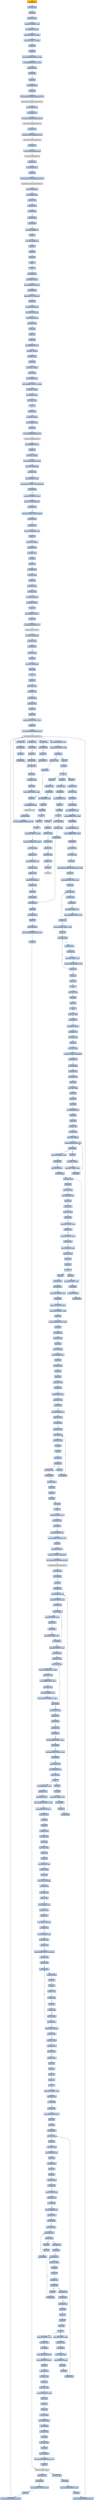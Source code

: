 digraph G {
node[shape=rectangle,style=filled,fillcolor=lightsteelblue,color=lightsteelblue]
bgcolor="transparent"
a0x004038d4call_0x0040c873[label="start\ncall 0x0040c873",color="lightgrey",fillcolor="orange"];
a0x0040c873movl_edi_edi[label="0x0040c873\nmovl %edi, %edi"];
a0x0040c875pushl_ebp[label="0x0040c875\npushl %ebp"];
a0x0040c876movl_esp_ebp[label="0x0040c876\nmovl %esp, %ebp"];
a0x0040c878subl_0x10UINT8_esp[label="0x0040c878\nsubl $0x10<UINT8>, %esp"];
a0x0040c87bmovl_0x0055a270_eax[label="0x0040c87b\nmovl 0x0055a270, %eax"];
a0x0040c880andl_0x0UINT8__8ebp_[label="0x0040c880\nandl $0x0<UINT8>, -8(%ebp)"];
a0x0040c884andl_0x0UINT8__4ebp_[label="0x0040c884\nandl $0x0<UINT8>, -4(%ebp)"];
a0x0040c888pushl_ebx[label="0x0040c888\npushl %ebx"];
a0x0040c889pushl_edi[label="0x0040c889\npushl %edi"];
a0x0040c88amovl_0xbb40e64eUINT32_edi[label="0x0040c88a\nmovl $0xbb40e64e<UINT32>, %edi"];
a0x0040c88fmovl_0xffff0000UINT32_ebx[label="0x0040c88f\nmovl $0xffff0000<UINT32>, %ebx"];
a0x0040c894cmpl_edi_eax[label="0x0040c894\ncmpl %edi, %eax"];
a0x0040c896je_0x0040c8a5[label="0x0040c896\nje 0x0040c8a5"];
a0x0040c8a5pushl_esi[label="0x0040c8a5\npushl %esi"];
a0x0040c8a6leal__8ebp__eax[label="0x0040c8a6\nleal -8(%ebp), %eax"];
a0x0040c8a9pushl_eax[label="0x0040c8a9\npushl %eax"];
a0x0040c8aacall_GetSystemTimeAsFileTime_kernel32_dll[label="0x0040c8aa\ncall GetSystemTimeAsFileTime@kernel32.dll"];
GetSystemTimeAsFileTime_kernel32_dll[label="GetSystemTimeAsFileTime@kernel32.dll",color="lightgrey",fillcolor="lightgrey"];
a0x0040c8b0movl__4ebp__esi[label="0x0040c8b0\nmovl -4(%ebp), %esi"];
a0x0040c8b3xorl__8ebp__esi[label="0x0040c8b3\nxorl -8(%ebp), %esi"];
a0x0040c8b6call_GetCurrentProcessId_kernel32_dll[label="0x0040c8b6\ncall GetCurrentProcessId@kernel32.dll"];
GetCurrentProcessId_kernel32_dll[label="GetCurrentProcessId@kernel32.dll",color="lightgrey",fillcolor="lightgrey"];
a0x0040c8bcxorl_eax_esi[label="0x0040c8bc\nxorl %eax, %esi"];
a0x0040c8becall_GetCurrentThreadId_kernel32_dll[label="0x0040c8be\ncall GetCurrentThreadId@kernel32.dll"];
GetCurrentThreadId_kernel32_dll[label="GetCurrentThreadId@kernel32.dll",color="lightgrey",fillcolor="lightgrey"];
a0x0040c8c4xorl_eax_esi[label="0x0040c8c4\nxorl %eax, %esi"];
a0x0040c8c6call_GetTickCount_kernel32_dll[label="0x0040c8c6\ncall GetTickCount@kernel32.dll"];
GetTickCount_kernel32_dll[label="GetTickCount@kernel32.dll",color="lightgrey",fillcolor="lightgrey"];
a0x0040c8ccxorl_eax_esi[label="0x0040c8cc\nxorl %eax, %esi"];
a0x0040c8celeal__16ebp__eax[label="0x0040c8ce\nleal -16(%ebp), %eax"];
a0x0040c8d1pushl_eax[label="0x0040c8d1\npushl %eax"];
a0x0040c8d2call_QueryPerformanceCounter_kernel32_dll[label="0x0040c8d2\ncall QueryPerformanceCounter@kernel32.dll"];
QueryPerformanceCounter_kernel32_dll[label="QueryPerformanceCounter@kernel32.dll",color="lightgrey",fillcolor="lightgrey"];
a0x0040c8d8movl__12ebp__eax[label="0x0040c8d8\nmovl -12(%ebp), %eax"];
a0x0040c8dbxorl__16ebp__eax[label="0x0040c8db\nxorl -16(%ebp), %eax"];
a0x0040c8dexorl_eax_esi[label="0x0040c8de\nxorl %eax, %esi"];
a0x0040c8e0cmpl_edi_esi[label="0x0040c8e0\ncmpl %edi, %esi"];
a0x0040c8e2jne_0x0040c8eb[label="0x0040c8e2\njne 0x0040c8eb"];
a0x0040c8ebtestl_esi_ebx[label="0x0040c8eb\ntestl %esi, %ebx"];
a0x0040c8edjne_0x0040c8f6[label="0x0040c8ed\njne 0x0040c8f6"];
a0x0040c8f6movl_esi_0x0055a270[label="0x0040c8f6\nmovl %esi, 0x0055a270"];
a0x0040c8fcnotl_esi[label="0x0040c8fc\nnotl %esi"];
a0x0040c8femovl_esi_0x0055a274[label="0x0040c8fe\nmovl %esi, 0x0055a274"];
a0x0040c904popl_esi[label="0x0040c904\npopl %esi"];
a0x0040c905popl_edi[label="0x0040c905\npopl %edi"];
a0x0040c906popl_ebx[label="0x0040c906\npopl %ebx"];
a0x0040c907leave_[label="0x0040c907\nleave "];
a0x0040c908ret[label="0x0040c908\nret"];
a0x004038d9jmp_0x00403756[label="0x004038d9\njmp 0x00403756"];
a0x00403756pushl_0x58UINT8[label="0x00403756\npushl $0x58<UINT8>"];
a0x00403758pushl_0x54eb78UINT32[label="0x00403758\npushl $0x54eb78<UINT32>"];
a0x0040375dcall_0x004076b4[label="0x0040375d\ncall 0x004076b4"];
a0x004076b4pushl_0x407710UINT32[label="0x004076b4\npushl $0x407710<UINT32>"];
a0x004076b9pushl_fs_0[label="0x004076b9\npushl %fs:0"];
a0x004076c0movl_0x10esp__eax[label="0x004076c0\nmovl 0x10(%esp), %eax"];
a0x004076c4movl_ebp_0x10esp_[label="0x004076c4\nmovl %ebp, 0x10(%esp)"];
a0x004076c8leal_0x10esp__ebp[label="0x004076c8\nleal 0x10(%esp), %ebp"];
a0x004076ccsubl_eax_esp[label="0x004076cc\nsubl %eax, %esp"];
a0x004076cepushl_ebx[label="0x004076ce\npushl %ebx"];
a0x004076cfpushl_esi[label="0x004076cf\npushl %esi"];
a0x004076d0pushl_edi[label="0x004076d0\npushl %edi"];
a0x004076d1movl_0x0055a270_eax[label="0x004076d1\nmovl 0x0055a270, %eax"];
a0x004076d6xorl_eax__4ebp_[label="0x004076d6\nxorl %eax, -4(%ebp)"];
a0x004076d9xorl_ebp_eax[label="0x004076d9\nxorl %ebp, %eax"];
a0x004076dbpushl_eax[label="0x004076db\npushl %eax"];
a0x004076dcmovl_esp__24ebp_[label="0x004076dc\nmovl %esp, -24(%ebp)"];
a0x004076dfpushl__8ebp_[label="0x004076df\npushl -8(%ebp)"];
a0x004076e2movl__4ebp__eax[label="0x004076e2\nmovl -4(%ebp), %eax"];
a0x004076e5movl_0xfffffffeUINT32__4ebp_[label="0x004076e5\nmovl $0xfffffffe<UINT32>, -4(%ebp)"];
a0x004076ecmovl_eax__8ebp_[label="0x004076ec\nmovl %eax, -8(%ebp)"];
a0x004076efleal__16ebp__eax[label="0x004076ef\nleal -16(%ebp), %eax"];
a0x004076f2movl_eax_fs_0[label="0x004076f2\nmovl %eax, %fs:0"];
a0x004076f8ret[label="0x004076f8\nret"];
a0x00403762xorl_esi_esi[label="0x00403762\nxorl %esi, %esi"];
a0x00403764movl_esi__4ebp_[label="0x00403764\nmovl %esi, -4(%ebp)"];
a0x00403767leal__104ebp__eax[label="0x00403767\nleal -104(%ebp), %eax"];
a0x0040376apushl_eax[label="0x0040376a\npushl %eax"];
a0x0040376bcall_GetStartupInfoA_kernel32_dll[label="0x0040376b\ncall GetStartupInfoA@kernel32.dll"];
GetStartupInfoA_kernel32_dll[label="GetStartupInfoA@kernel32.dll",color="lightgrey",fillcolor="lightgrey"];
a0x00403771pushl_0xfffffffeUINT8[label="0x00403771\npushl $0xfffffffe<UINT8>"];
a0x00403773popl_edi[label="0x00403773\npopl %edi"];
a0x00403774movl_edi__4ebp_[label="0x00403774\nmovl %edi, -4(%ebp)"];
a0x00403777movl_0x5a4dUINT32_eax[label="0x00403777\nmovl $0x5a4d<UINT32>, %eax"];
a0x0040377ccmpw_ax_0x00400000[label="0x0040377c\ncmpw %ax, 0x00400000"];
a0x00403783jne_0x004037bd[label="0x00403783\njne 0x004037bd"];
a0x00403785movl_0x0040003c_eax[label="0x00403785\nmovl 0x0040003c, %eax"];
a0x0040378acmpl_0x4550UINT32_0x400000eax_[label="0x0040378a\ncmpl $0x4550<UINT32>, 0x400000(%eax)"];
a0x00403794jne_0x004037bd[label="0x00403794\njne 0x004037bd"];
a0x00403796movl_0x10bUINT32_ecx[label="0x00403796\nmovl $0x10b<UINT32>, %ecx"];
a0x0040379bcmpw_cx_0x400018eax_[label="0x0040379b\ncmpw %cx, 0x400018(%eax)"];
a0x004037a2jne_0x004037bd[label="0x004037a2\njne 0x004037bd"];
a0x004037a4cmpl_0xeUINT8_0x400074eax_[label="0x004037a4\ncmpl $0xe<UINT8>, 0x400074(%eax)"];
a0x004037abjbe_0x004037bd[label="0x004037ab\njbe 0x004037bd"];
a0x004037adxorl_ecx_ecx[label="0x004037ad\nxorl %ecx, %ecx"];
a0x004037afcmpl_esi_0x4000e8eax_[label="0x004037af\ncmpl %esi, 0x4000e8(%eax)"];
a0x004037b5setne_cl[label="0x004037b5\nsetne %cl"];
a0x004037b8movl_ecx__28ebp_[label="0x004037b8\nmovl %ecx, -28(%ebp)"];
a0x004037bbjmp_0x004037c0[label="0x004037bb\njmp 0x004037c0"];
a0x004037c0xorl_ebx_ebx[label="0x004037c0\nxorl %ebx, %ebx"];
a0x004037c2incl_ebx[label="0x004037c2\nincl %ebx"];
a0x004037c3pushl_ebx[label="0x004037c3\npushl %ebx"];
a0x004037c4call_0x00407ba6[label="0x004037c4\ncall 0x00407ba6"];
a0x00407ba6movl_edi_edi[label="0x00407ba6\nmovl %edi, %edi"];
a0x00407ba8pushl_ebp[label="0x00407ba8\npushl %ebp"];
a0x00407ba9movl_esp_ebp[label="0x00407ba9\nmovl %esp, %ebp"];
a0x00407babxorl_eax_eax[label="0x00407bab\nxorl %eax, %eax"];
a0x00407badcmpl_eax_0x8ebp_[label="0x00407bad\ncmpl %eax, 0x8(%ebp)"];
a0x00407bb0pushl_0x0UINT8[label="0x00407bb0\npushl $0x0<UINT8>"];
a0x00407bb2sete_al[label="0x00407bb2\nsete %al"];
a0x00407bb5pushl_0x1000UINT32[label="0x00407bb5\npushl $0x1000<UINT32>"];
a0x00407bbapushl_eax[label="0x00407bba\npushl %eax"];
a0x00407bbbcall_HeapCreate_kernel32_dll[label="0x00407bbb\ncall HeapCreate@kernel32.dll"];
HeapCreate_kernel32_dll[label="HeapCreate@kernel32.dll",color="lightgrey",fillcolor="lightgrey"];
a0x00407bc1movl_eax_0x0055d9a8[label="0x00407bc1\nmovl %eax, 0x0055d9a8"];
a0x00407bc6testl_eax_eax[label="0x00407bc6\ntestl %eax, %eax"];
a0x00407bc8jne_0x00407bcc[label="0x00407bc8\njne 0x00407bcc"];
a0x00407bccxorl_eax_eax[label="0x00407bcc\nxorl %eax, %eax"];
a0x00407bceincl_eax[label="0x00407bce\nincl %eax"];
a0x00407bcfmovl_eax_0x0055f63c[label="0x00407bcf\nmovl %eax, 0x0055f63c"];
a0x00407bd4popl_ebp[label="0x00407bd4\npopl %ebp"];
a0x00407bd5ret[label="0x00407bd5\nret"];
a0x004037c9popl_ecx[label="0x004037c9\npopl %ecx"];
a0x004037catestl_eax_eax[label="0x004037ca\ntestl %eax, %eax"];
a0x004037ccjne_0x004037d6[label="0x004037cc\njne 0x004037d6"];
a0x004037d6call_0x00408d04[label="0x004037d6\ncall 0x00408d04"];
a0x00408d04movl_edi_edi[label="0x00408d04\nmovl %edi, %edi"];
a0x00408d06pushl_esi[label="0x00408d06\npushl %esi"];
a0x00408d07pushl_edi[label="0x00408d07\npushl %edi"];
a0x00408d08movl_0x5158e0UINT32_esi[label="0x00408d08\nmovl $0x5158e0<UINT32>, %esi"];
a0x00408d0dpushl_esi[label="0x00408d0d\npushl %esi"];
a0x00408d0ecall_GetModuleHandleW_kernel32_dll[label="0x00408d0e\ncall GetModuleHandleW@kernel32.dll"];
GetModuleHandleW_kernel32_dll[label="GetModuleHandleW@kernel32.dll",color="lightgrey",fillcolor="lightgrey"];
a0x00408d14testl_eax_eax[label="0x00408d14\ntestl %eax, %eax"];
a0x00408d16jne_0x00408d1f[label="0x00408d16\njne 0x00408d1f"];
a0x00408d18pushl_esi[label="0x00408d18\npushl %esi"];
a0x00408d19call_0x004025a1[label="0x00408d19\ncall 0x004025a1"];
a0x004025a1movl_edi_edi[label="0x004025a1\nmovl %edi, %edi"];
a0x004025a3pushl_ebp[label="0x004025a3\npushl %ebp"];
a0x004025a4movl_esp_ebp[label="0x004025a4\nmovl %esp, %ebp"];
a0x004025a6pushl_edi[label="0x004025a6\npushl %edi"];
a0x004025a7movl_0x3e8UINT32_edi[label="0x004025a7\nmovl $0x3e8<UINT32>, %edi"];
a0x004025acpushl_edi[label="0x004025ac\npushl %edi"];
a0x004025adcall_Sleep_kernel32_dll[label="0x004025ad\ncall Sleep@kernel32.dll"];
Sleep_kernel32_dll[label="Sleep@kernel32.dll",color="lightgrey",fillcolor="lightgrey"];
a0x004025b3pushl_0x8ebp_[label="0x004025b3\npushl 0x8(%ebp)"];
a0x004025b6call_GetModuleHandleW_kernel32_dll[label="0x004025b6\ncall GetModuleHandleW@kernel32.dll"];
a0x004025bcaddl_0x3e8UINT32_edi[label="0x004025bc\naddl $0x3e8<UINT32>, %edi"];
a0x004025c2cmpl_0xea60UINT32_edi[label="0x004025c2\ncmpl $0xea60<UINT32>, %edi"];
a0x004025c8ja_0x004025ce[label="0x004025c8\nja 0x004025ce"];
a0x004025catestl_eax_eax[label="0x004025ca\ntestl %eax, %eax"];
a0x004025ccje_0x004025ac[label="0x004025cc\nje 0x004025ac"];
a0x004025cepopl_edi[label="0x004025ce\npopl %edi"];
a0x004025cfpopl_ebp[label="0x004025cf\npopl %ebp"];
a0x004025d0ret[label="0x004025d0\nret"];
a0x00408d1epopl_ecx[label="0x00408d1e\npopl %ecx"];
a0x00408d1fmovl_eax_edi[label="0x00408d1f\nmovl %eax, %edi"];
a0x00408d21testl_edi_edi[label="0x00408d21\ntestl %edi, %edi"];
a0x00408d23je_0x00408e87[label="0x00408d23\nje 0x00408e87"];
a0x00408e87call_0x004089b0[label="0x00408e87\ncall 0x004089b0"];
a0x004089b0movl_0x0055a3a8_eax[label="0x004089b0\nmovl 0x0055a3a8, %eax"];
a0x004089b5cmpl_0xffffffffUINT8_eax[label="0x004089b5\ncmpl $0xffffffff<UINT8>, %eax"];
a0x004089b8je_0x004089d0[label="0x004089b8\nje 0x004089d0"];
a0x004089d0movl_0x0055a3ac_eax[label="0x004089d0\nmovl 0x0055a3ac, %eax"];
a0x004089d5cmpl_0xffffffffUINT8_eax[label="0x004089d5\ncmpl $0xffffffff<UINT8>, %eax"];
a0x004089d8je_0x004089e8[label="0x004089d8\nje 0x004089e8"];
a0x004089e8jmp_0x00407c21[label="0x004089e8\njmp 0x00407c21"];
a0x00407c21movl_edi_edi[label="0x00407c21\nmovl %edi, %edi"];
a0x00407c23pushl_ebx[label="0x00407c23\npushl %ebx"];
a0x00407c24movl_DeleteCriticalSection_kernel32_dll_ebx[label="0x00407c24\nmovl DeleteCriticalSection@kernel32.dll, %ebx"];
a0x00407c2apushl_esi[label="0x00407c2a\npushl %esi"];
a0x00407c2bmovl_0x55a288UINT32_esi[label="0x00407c2b\nmovl $0x55a288<UINT32>, %esi"];
a0x00407c30pushl_edi[label="0x00407c30\npushl %edi"];
a0x00407c31movl_esi__edi[label="0x00407c31\nmovl (%esi), %edi"];
a0x00407c33testl_edi_edi[label="0x00407c33\ntestl %edi, %edi"];
a0x00407c35je_0x00407c4a[label="0x00407c35\nje 0x00407c4a"];
a0x00407c4aaddl_0x8UINT8_esi[label="0x00407c4a\naddl $0x8<UINT8>, %esi"];
a0x00407c4dcmpl_0x55a3a8UINT32_esi[label="0x00407c4d\ncmpl $0x55a3a8<UINT32>, %esi"];
a0x00407c53jl_0x00407c31[label="0x00407c53\njl 0x00407c31"];
a0x00407c55movl_0x55a288UINT32_esi[label="0x00407c55\nmovl $0x55a288<UINT32>, %esi"];
a0x00407c5apopl_edi[label="0x00407c5a\npopl %edi"];
a0x00407c5bmovl_esi__eax[label="0x00407c5b\nmovl (%esi), %eax"];
a0x00407c5dtestl_eax_eax[label="0x00407c5d\ntestl %eax, %eax"];
a0x00407c5fje_0x00407c6a[label="0x00407c5f\nje 0x00407c6a"];
a0x00407c6aaddl_0x8UINT8_esi[label="0x00407c6a\naddl $0x8<UINT8>, %esi"];
a0x00407c6dcmpl_0x55a3a8UINT32_esi[label="0x00407c6d\ncmpl $0x55a3a8<UINT32>, %esi"];
a0x00407c73jl_0x00407c5b[label="0x00407c73\njl 0x00407c5b"];
a0x00407c75popl_esi[label="0x00407c75\npopl %esi"];
a0x00407c76popl_ebx[label="0x00407c76\npopl %ebx"];
a0x00407c77ret[label="0x00407c77\nret"];
a0x00408e8cxorl_eax_eax[label="0x00408e8c\nxorl %eax, %eax"];
a0x00408e8epopl_edi[label="0x00408e8e\npopl %edi"];
a0x00408e8fpopl_esi[label="0x00408e8f\npopl %esi"];
a0x00408e90ret[label="0x00408e90\nret"];
a0x004037dbtestl_eax_eax[label="0x004037db\ntestl %eax, %eax"];
a0x004037ddjne_0x004037e7[label="0x004037dd\njne 0x004037e7"];
a0x004037dfpushl_0x10UINT8[label="0x004037df\npushl $0x10<UINT8>"];
a0x004037e1call_0x0040372d[label="0x004037e1\ncall 0x0040372d"];
a0x0040372dmovl_edi_edi[label="0x0040372d\nmovl %edi, %edi"];
a0x0040372fpushl_ebp[label="0x0040372f\npushl %ebp"];
a0x00403730movl_esp_ebp[label="0x00403730\nmovl %esp, %ebp"];
a0x00403732cmpl_0x1UINT8_0x0055d670[label="0x00403732\ncmpl $0x1<UINT8>, 0x0055d670"];
a0x00403739jne_0x00403740[label="0x00403739\njne 0x00403740"];
a0x00403740pushl_0x8ebp_[label="0x00403740\npushl 0x8(%ebp)"];
a0x00403743call_0x00408e91[label="0x00403743\ncall 0x00408e91"];
a0x00408e91movl_edi_edi[label="0x00408e91\nmovl %edi, %edi"];
a0x00408e93pushl_ebp[label="0x00408e93\npushl %ebp"];
a0x00408e94movl_esp_ebp[label="0x00408e94\nmovl %esp, %ebp"];
a0x00408e96pushl_ecx[label="0x00408e96\npushl %ecx"];
a0x00408e97pushl_ecx[label="0x00408e97\npushl %ecx"];
a0x00408e98pushl_ebx[label="0x00408e98\npushl %ebx"];
a0x00408e99movl_0x8ebp__ebx[label="0x00408e99\nmovl 0x8(%ebp), %ebx"];
a0x00408e9cpushl_esi[label="0x00408e9c\npushl %esi"];
a0x00408e9dpushl_edi[label="0x00408e9d\npushl %edi"];
a0x00408e9exorl_esi_esi[label="0x00408e9e\nxorl %esi, %esi"];
a0x00408ea0xorl_edi_edi[label="0x00408ea0\nxorl %edi, %edi"];
a0x00408ea2movl_edi__4ebp_[label="0x00408ea2\nmovl %edi, -4(%ebp)"];
a0x00408ea5cmpl_0x55a3b0edi8__ebx[label="0x00408ea5\ncmpl 0x55a3b0(,%edi,8), %ebx"];
a0x00408eacje_0x00408eb7[label="0x00408eac\nje 0x00408eb7"];
a0x00408eaeincl_edi[label="0x00408eae\nincl %edi"];
a0x00408eafmovl_edi__4ebp_[label="0x00408eaf\nmovl %edi, -4(%ebp)"];
a0x00408eb2cmpl_0x17UINT8_edi[label="0x00408eb2\ncmpl $0x17<UINT8>, %edi"];
a0x00408eb5jb_0x00408ea5[label="0x00408eb5\njb 0x00408ea5"];
a0x00408eb7cmpl_0x17UINT8_edi[label="0x00408eb7\ncmpl $0x17<UINT8>, %edi"];
a0x00408ebajae_0x00409037[label="0x00408eba\njae 0x00409037"];
a0x00408ec0pushl_0x3UINT8[label="0x00408ec0\npushl $0x3<UINT8>"];
a0x00408ec2call_0x0041138e[label="0x00408ec2\ncall 0x0041138e"];
a0x0041138emovl_edi_edi[label="0x0041138e\nmovl %edi, %edi"];
a0x00411390pushl_ebp[label="0x00411390\npushl %ebp"];
a0x00411391movl_esp_ebp[label="0x00411391\nmovl %esp, %ebp"];
a0x00411393movl_0x8ebp__ecx[label="0x00411393\nmovl 0x8(%ebp), %ecx"];
a0x00411396pushl_esi[label="0x00411396\npushl %esi"];
a0x00411397xorl_esi_esi[label="0x00411397\nxorl %esi, %esi"];
a0x00411399cmpl_esi_ecx[label="0x00411399\ncmpl %esi, %ecx"];
a0x0041139bjl_0x004113bb[label="0x0041139b\njl 0x004113bb"];
a0x0041139dcmpl_0x2UINT8_ecx[label="0x0041139d\ncmpl $0x2<UINT8>, %ecx"];
a0x004113a0jle_0x004113ae[label="0x004113a0\njle 0x004113ae"];
a0x004113a2cmpl_0x3UINT8_ecx[label="0x004113a2\ncmpl $0x3<UINT8>, %ecx"];
a0x004113a5jne_0x004113bb[label="0x004113a5\njne 0x004113bb"];
a0x004113a7movl_0x0055d670_eax[label="0x004113a7\nmovl 0x0055d670, %eax"];
a0x004113acjmp_0x004113d6[label="0x004113ac\njmp 0x004113d6"];
a0x004113d6popl_esi[label="0x004113d6\npopl %esi"];
a0x004113d7popl_ebp[label="0x004113d7\npopl %ebp"];
a0x004113d8ret[label="0x004113d8\nret"];
a0x00408ec7popl_ecx[label="0x00408ec7\npopl %ecx"];
a0x00408ec8cmpl_0x1UINT8_eax[label="0x00408ec8\ncmpl $0x1<UINT8>, %eax"];
a0x00408ecbje_0x00409005[label="0x00408ecb\nje 0x00409005"];
a0x00408ed1pushl_0x3UINT8[label="0x00408ed1\npushl $0x3<UINT8>"];
a0x00408ed3call_0x0041138e[label="0x00408ed3\ncall 0x0041138e"];
a0x00408ed8popl_ecx[label="0x00408ed8\npopl %ecx"];
a0x00408ed9testl_eax_eax[label="0x00408ed9\ntestl %eax, %eax"];
a0x00408edbjne_0x00408eea[label="0x00408edb\njne 0x00408eea"];
a0x00408eeacmpl_0xfcUINT32_ebx[label="0x00408eea\ncmpl $0xfc<UINT32>, %ebx"];
a0x00408ef0je_0x00409037[label="0x00408ef0\nje 0x00409037"];
a0x00408ef6pushl_0x515ed4UINT32[label="0x00408ef6\npushl $0x515ed4<UINT32>"];
a0x00408efbmovl_0x314UINT32_ebx[label="0x00408efb\nmovl $0x314<UINT32>, %ebx"];
a0x00408f00pushl_ebx[label="0x00408f00\npushl %ebx"];
a0x00408f01movl_0x55db18UINT32_edi[label="0x00408f01\nmovl $0x55db18<UINT32>, %edi"];
a0x00408f06pushl_edi[label="0x00408f06\npushl %edi"];
a0x00408f07call_0x00403a4a[label="0x00408f07\ncall 0x00403a4a"];
a0x00403a4amovl_edi_edi[label="0x00403a4a\nmovl %edi, %edi"];
a0x00403a4cpushl_ebp[label="0x00403a4c\npushl %ebp"];
a0x00403a4dmovl_esp_ebp[label="0x00403a4d\nmovl %esp, %ebp"];
a0x00403a4fmovl_0x8ebp__ecx[label="0x00403a4f\nmovl 0x8(%ebp), %ecx"];
a0x00403a52pushl_ebx[label="0x00403a52\npushl %ebx"];
a0x00403a53xorl_ebx_ebx[label="0x00403a53\nxorl %ebx, %ebx"];
a0x00403a55pushl_esi[label="0x00403a55\npushl %esi"];
a0x00403a56pushl_edi[label="0x00403a56\npushl %edi"];
a0x00403a57cmpl_ebx_ecx[label="0x00403a57\ncmpl %ebx, %ecx"];
a0x00403a59je_0x00403a62[label="0x00403a59\nje 0x00403a62"];
a0x00403a5bmovl_0xcebp__edi[label="0x00403a5b\nmovl 0xc(%ebp), %edi"];
a0x00403a5ecmpl_ebx_edi[label="0x00403a5e\ncmpl %ebx, %edi"];
a0x00403a60ja_0x00403a7d[label="0x00403a60\nja 0x00403a7d"];
a0x00403a7dmovl_0x10ebp__esi[label="0x00403a7d\nmovl 0x10(%ebp), %esi"];
a0x00403a80cmpl_ebx_esi[label="0x00403a80\ncmpl %ebx, %esi"];
a0x00403a82jne_0x00403a88[label="0x00403a82\njne 0x00403a88"];
a0x00403a88movl_ecx_edx[label="0x00403a88\nmovl %ecx, %edx"];
a0x00403a8amovb_esi__al[label="0x00403a8a\nmovb (%esi), %al"];
a0x00403a8cmovb_al_edx_[label="0x00403a8c\nmovb %al, (%edx)"];
a0x00403a8eincl_edx[label="0x00403a8e\nincl %edx"];
a0x00403a8fincl_esi[label="0x00403a8f\nincl %esi"];
a0x00403a90cmpb_bl_al[label="0x00403a90\ncmpb %bl, %al"];
a0x00403a92je_0x00403a97[label="0x00403a92\nje 0x00403a97"];
a0x00403a94decl_edi[label="0x00403a94\ndecl %edi"];
a0x00403a95jne_0x00403a8a[label="0x00403a95\njne 0x00403a8a"];
a0x00403a97cmpl_ebx_edi[label="0x00403a97\ncmpl %ebx, %edi"];
a0x00403a99jne_0x00403aab[label="0x00403a99\njne 0x00403aab"];
a0x00403aabxorl_eax_eax[label="0x00403aab\nxorl %eax, %eax"];
a0x00403aadpopl_edi[label="0x00403aad\npopl %edi"];
a0x00403aaepopl_esi[label="0x00403aae\npopl %esi"];
a0x00403aafpopl_ebx[label="0x00403aaf\npopl %ebx"];
a0x00403ab0popl_ebp[label="0x00403ab0\npopl %ebp"];
a0x00403ab1ret[label="0x00403ab1\nret"];
a0x00408f0caddl_0xcUINT8_esp[label="0x00408f0c\naddl $0xc<UINT8>, %esp"];
a0x00408f0ftestl_eax_eax[label="0x00408f0f\ntestl %eax, %eax"];
a0x00408f11je_0x00408f20[label="0x00408f11\nje 0x00408f20"];
a0x00408f20pushl_0x104UINT32[label="0x00408f20\npushl $0x104<UINT32>"];
a0x00408f25movl_0x55db31UINT32_esi[label="0x00408f25\nmovl $0x55db31<UINT32>, %esi"];
a0x00408f2apushl_esi[label="0x00408f2a\npushl %esi"];
a0x00408f2bpushl_0x0UINT8[label="0x00408f2b\npushl $0x0<UINT8>"];
a0x00408f2dmovb_0x0UINT8_0x0055dc35[label="0x00408f2d\nmovb $0x0<UINT8>, 0x0055dc35"];
a0x00408f34call_GetModuleFileNameA_kernel32_dll[label="0x00408f34\ncall GetModuleFileNameA@kernel32.dll"];
GetModuleFileNameA_kernel32_dll[label="GetModuleFileNameA@kernel32.dll",color="lightgrey",fillcolor="lightgrey"];
a0x00408f3atestl_eax_eax[label="0x00408f3a\ntestl %eax, %eax"];
a0x00408f3cjne_0x00408f64[label="0x00408f3c\njne 0x00408f64"];
a0x00408f64pushl_esi[label="0x00408f64\npushl %esi"];
a0x00408f65call_0x004038e0[label="0x00408f65\ncall 0x004038e0"];
a0x004038e0movl_0x4esp__ecx[label="0x004038e0\nmovl 0x4(%esp), %ecx"];
a0x004038e4testl_0x3UINT32_ecx[label="0x004038e4\ntestl $0x3<UINT32>, %ecx"];
a0x004038eaje_0x00403910[label="0x004038ea\nje 0x00403910"];
a0x004038ecmovb_ecx__al[label="0x004038ec\nmovb (%ecx), %al"];
a0x004038eeaddl_0x1UINT8_ecx[label="0x004038ee\naddl $0x1<UINT8>, %ecx"];
a0x004038f1testb_al_al[label="0x004038f1\ntestb %al, %al"];
a0x004038f3je_0x00403943[label="0x004038f3\nje 0x00403943"];
a0x004038f5testl_0x3UINT32_ecx[label="0x004038f5\ntestl $0x3<UINT32>, %ecx"];
a0x004038fbjne_0x004038ec[label="0x004038fb\njne 0x004038ec"];
a0x004038fdaddl_0x0UINT32_eax[label="0x004038fd\naddl $0x0<UINT32>, %eax"];
a0x00403902leal_esp__esp[label="0x00403902\nleal (%esp), %esp"];
a0x00403909leal_esp__esp[label="0x00403909\nleal (%esp), %esp"];
a0x00403910movl_ecx__eax[label="0x00403910\nmovl (%ecx), %eax"];
a0x00403912movl_0x7efefeffUINT32_edx[label="0x00403912\nmovl $0x7efefeff<UINT32>, %edx"];
a0x00403917addl_eax_edx[label="0x00403917\naddl %eax, %edx"];
a0x00403919xorl_0xffffffffUINT8_eax[label="0x00403919\nxorl $0xffffffff<UINT8>, %eax"];
a0x0040391cxorl_edx_eax[label="0x0040391c\nxorl %edx, %eax"];
a0x0040391eaddl_0x4UINT8_ecx[label="0x0040391e\naddl $0x4<UINT8>, %ecx"];
a0x00403921testl_0x81010100UINT32_eax[label="0x00403921\ntestl $0x81010100<UINT32>, %eax"];
a0x00403926je_0x00403910[label="0x00403926\nje 0x00403910"];
a0x00403928movl__4ecx__eax[label="0x00403928\nmovl -4(%ecx), %eax"];
a0x0040392btestb_al_al[label="0x0040392b\ntestb %al, %al"];
a0x0040392dje_0x00403961[label="0x0040392d\nje 0x00403961"];
a0x0040392ftestb_ah_ah[label="0x0040392f\ntestb %ah, %ah"];
a0x00403931je_0x00403957[label="0x00403931\nje 0x00403957"];
a0x00403933testl_0xff0000UINT32_eax[label="0x00403933\ntestl $0xff0000<UINT32>, %eax"];
a0x00403938je_0x0040394d[label="0x00403938\nje 0x0040394d"];
a0x0040393atestl_0xff000000UINT32_eax[label="0x0040393a\ntestl $0xff000000<UINT32>, %eax"];
a0x0040393fje_0x00403943[label="0x0040393f\nje 0x00403943"];
a0x00403943leal__1ecx__eax[label="0x00403943\nleal -1(%ecx), %eax"];
a0x00403946movl_0x4esp__ecx[label="0x00403946\nmovl 0x4(%esp), %ecx"];
a0x0040394asubl_ecx_eax[label="0x0040394a\nsubl %ecx, %eax"];
a0x0040394cret[label="0x0040394c\nret"];
a0x00408f6aincl_eax[label="0x00408f6a\nincl %eax"];
a0x00408f6bpopl_ecx[label="0x00408f6b\npopl %ecx"];
a0x00408f6ccmpl_0x3cUINT8_eax[label="0x00408f6c\ncmpl $0x3c<UINT8>, %eax"];
a0x00408f6fjbe_0x00408fa9[label="0x00408f6f\njbe 0x00408fa9"];
a0x00408f71pushl_esi[label="0x00408f71\npushl %esi"];
a0x00408f72call_0x004038e0[label="0x00408f72\ncall 0x004038e0"];
a0x00408f77subl_0x3bUINT8_esi[label="0x00408f77\nsubl $0x3b<UINT8>, %esi"];
a0x00408f7aaddl_esi_eax[label="0x00408f7a\naddl %esi, %eax"];
a0x00408f7cpushl_0x3UINT8[label="0x00408f7c\npushl $0x3<UINT8>"];
a0x00408f7emovl_0x55de2cUINT32_ecx[label="0x00408f7e\nmovl $0x55de2c<UINT32>, %ecx"];
a0x00408f83pushl_0x52173cUINT32[label="0x00408f83\npushl $0x52173c<UINT32>"];
a0x00408f88subl_eax_ecx[label="0x00408f88\nsubl %eax, %ecx"];
a0x00408f8apushl_ecx[label="0x00408f8a\npushl %ecx"];
a0x00408f8bpushl_eax[label="0x00408f8b\npushl %eax"];
a0x00408f8ccall_0x004112d9[label="0x00408f8c\ncall 0x004112d9"];
a0x004112d9movl_edi_edi[label="0x004112d9\nmovl %edi, %edi"];
a0x004112dbpushl_ebp[label="0x004112db\npushl %ebp"];
a0x004112dcmovl_esp_ebp[label="0x004112dc\nmovl %esp, %ebp"];
a0x004112depushl_ebx[label="0x004112de\npushl %ebx"];
a0x004112dfpushl_esi[label="0x004112df\npushl %esi"];
a0x004112e0movl_0x8ebp__esi[label="0x004112e0\nmovl 0x8(%ebp), %esi"];
a0x004112e3xorl_ebx_ebx[label="0x004112e3\nxorl %ebx, %ebx"];
a0x004112e5pushl_edi[label="0x004112e5\npushl %edi"];
a0x004112e6cmpl_ebx_0x14ebp_[label="0x004112e6\ncmpl %ebx, 0x14(%ebp)"];
a0x004112e9jne_0x004112fb[label="0x004112e9\njne 0x004112fb"];
a0x004112fbcmpl_ebx_esi[label="0x004112fb\ncmpl %ebx, %esi"];
a0x004112fdje_0x00411306[label="0x004112fd\nje 0x00411306"];
a0x004112ffmovl_0xcebp__edi[label="0x004112ff\nmovl 0xc(%ebp), %edi"];
a0x00411302cmpl_ebx_edi[label="0x00411302\ncmpl %ebx, %edi"];
a0x00411304ja_0x00411321[label="0x00411304\nja 0x00411321"];
a0x00411321cmpl_ebx_0x14ebp_[label="0x00411321\ncmpl %ebx, 0x14(%ebp)"];
a0x00411324jne_0x0041132a[label="0x00411324\njne 0x0041132a"];
a0x0041132amovl_0x10ebp__edx[label="0x0041132a\nmovl 0x10(%ebp), %edx"];
a0x0041132dcmpl_ebx_edx[label="0x0041132d\ncmpl %ebx, %edx"];
a0x0041132fjne_0x00411335[label="0x0041132f\njne 0x00411335"];
a0x00411335cmpl_0xffffffffUINT8_0x14ebp_[label="0x00411335\ncmpl $0xffffffff<UINT8>, 0x14(%ebp)"];
a0x00411339movl_esi_eax[label="0x00411339\nmovl %esi, %eax"];
a0x0041133bjne_0x0041134c[label="0x0041133b\njne 0x0041134c"];
a0x0041134cmovb_edx__cl[label="0x0041134c\nmovb (%edx), %cl"];
a0x0041134emovb_cl_eax_[label="0x0041134e\nmovb %cl, (%eax)"];
a0x00411350incl_eax[label="0x00411350\nincl %eax"];
a0x00411351incl_edx[label="0x00411351\nincl %edx"];
a0x00411352cmpb_bl_cl[label="0x00411352\ncmpb %bl, %cl"];
a0x00411354je_0x0041135e[label="0x00411354\nje 0x0041135e"];
a0x00411356decl_edi[label="0x00411356\ndecl %edi"];
a0x00411357je_0x0041135e[label="0x00411357\nje 0x0041135e"];
a0x00411359decl_0x14ebp_[label="0x00411359\ndecl 0x14(%ebp)"];
a0x0041135cjne_0x0041134c[label="0x0041135c\njne 0x0041134c"];
a0x0041135ecmpl_ebx_0x14ebp_[label="0x0041135e\ncmpl %ebx, 0x14(%ebp)"];
a0x00411361jne_0x00411365[label="0x00411361\njne 0x00411365"];
a0x00411363movb_bl_eax_[label="0x00411363\nmovb %bl, (%eax)"];
a0x00411365cmpl_ebx_edi[label="0x00411365\ncmpl %ebx, %edi"];
a0x00411367jne_0x004112f4[label="0x00411367\njne 0x004112f4"];
a0x004112f4xorl_eax_eax[label="0x004112f4\nxorl %eax, %eax"];
a0x004112f6popl_edi[label="0x004112f6\npopl %edi"];
a0x004112f7popl_esi[label="0x004112f7\npopl %esi"];
a0x004112f8popl_ebx[label="0x004112f8\npopl %ebx"];
a0x004112f9popl_ebp[label="0x004112f9\npopl %ebp"];
a0x004112faret[label="0x004112fa\nret"];
a0x00408f91addl_0x14UINT8_esp[label="0x00408f91\naddl $0x14<UINT8>, %esp"];
a0x00408f94testl_eax_eax[label="0x00408f94\ntestl %eax, %eax"];
a0x00408f96je_0x00408fa9[label="0x00408f96\nje 0x00408fa9"];
a0x00408fa9xorl_esi_esi[label="0x00408fa9\nxorl %esi, %esi"];
a0x00408fabpushl_0x515eb8UINT32[label="0x00408fab\npushl $0x515eb8<UINT32>"];
a0x00408fb0pushl_ebx[label="0x00408fb0\npushl %ebx"];
a0x00408fb1pushl_edi[label="0x00408fb1\npushl %edi"];
a0x00408fb2call_0x0040c915[label="0x00408fb2\ncall 0x0040c915"];
a0x0040c915movl_edi_edi[label="0x0040c915\nmovl %edi, %edi"];
a0x0040c917pushl_ebp[label="0x0040c917\npushl %ebp"];
a0x0040c918movl_esp_ebp[label="0x0040c918\nmovl %esp, %ebp"];
a0x0040c91amovl_0x8ebp__eax[label="0x0040c91a\nmovl 0x8(%ebp), %eax"];
a0x0040c91dpushl_ebx[label="0x0040c91d\npushl %ebx"];
a0x0040c91exorl_ebx_ebx[label="0x0040c91e\nxorl %ebx, %ebx"];
a0x0040c920pushl_esi[label="0x0040c920\npushl %esi"];
a0x0040c921pushl_edi[label="0x0040c921\npushl %edi"];
a0x0040c922cmpl_ebx_eax[label="0x0040c922\ncmpl %ebx, %eax"];
a0x0040c924je_0x0040c92d[label="0x0040c924\nje 0x0040c92d"];
a0x0040c926movl_0xcebp__edi[label="0x0040c926\nmovl 0xc(%ebp), %edi"];
a0x0040c929cmpl_ebx_edi[label="0x0040c929\ncmpl %ebx, %edi"];
a0x0040c92bja_0x0040c948[label="0x0040c92b\nja 0x0040c948"];
a0x0040c948movl_0x10ebp__esi[label="0x0040c948\nmovl 0x10(%ebp), %esi"];
a0x0040c94bcmpl_ebx_esi[label="0x0040c94b\ncmpl %ebx, %esi"];
a0x0040c94djne_0x0040c953[label="0x0040c94d\njne 0x0040c953"];
a0x0040c953movl_eax_edx[label="0x0040c953\nmovl %eax, %edx"];
a0x0040c955cmpb_bl_edx_[label="0x0040c955\ncmpb %bl, (%edx)"];
a0x0040c957je_0x0040c95d[label="0x0040c957\nje 0x0040c95d"];
a0x0040c959incl_edx[label="0x0040c959\nincl %edx"];
a0x0040c95adecl_edi[label="0x0040c95a\ndecl %edi"];
a0x0040c95bjne_0x0040c955[label="0x0040c95b\njne 0x0040c955"];
a0x0040c95dcmpl_ebx_edi[label="0x0040c95d\ncmpl %ebx, %edi"];
a0x0040c95fje_0x0040c94f[label="0x0040c95f\nje 0x0040c94f"];
a0x0040c961movb_esi__cl[label="0x0040c961\nmovb (%esi), %cl"];
a0x0040c963movb_cl_edx_[label="0x0040c963\nmovb %cl, (%edx)"];
a0x0040c965incl_edx[label="0x0040c965\nincl %edx"];
a0x0040c966incl_esi[label="0x0040c966\nincl %esi"];
a0x0040c967cmpb_bl_cl[label="0x0040c967\ncmpb %bl, %cl"];
a0x0040c969je_0x0040c96e[label="0x0040c969\nje 0x0040c96e"];
a0x0040c96bdecl_edi[label="0x0040c96b\ndecl %edi"];
a0x0040c96cjne_0x0040c961[label="0x0040c96c\njne 0x0040c961"];
a0x0040c96ecmpl_ebx_edi[label="0x0040c96e\ncmpl %ebx, %edi"];
a0x0040c970jne_0x0040c982[label="0x0040c970\njne 0x0040c982"];
a0x0040c982xorl_eax_eax[label="0x0040c982\nxorl %eax, %eax"];
a0x0040c984popl_edi[label="0x0040c984\npopl %edi"];
a0x0040c985popl_esi[label="0x0040c985\npopl %esi"];
a0x0040c986popl_ebx[label="0x0040c986\npopl %ebx"];
a0x0040c987popl_ebp[label="0x0040c987\npopl %ebp"];
a0x0040c988ret[label="0x0040c988\nret"];
a0x00408fb7addl_0xcUINT8_esp[label="0x00408fb7\naddl $0xc<UINT8>, %esp"];
a0x00408fbatestl_eax_eax[label="0x00408fba\ntestl %eax, %eax"];
a0x00408fbcje_0x00408fcb[label="0x00408fbc\nje 0x00408fcb"];
a0x00408fcbmovl__4ebp__eax[label="0x00408fcb\nmovl -4(%ebp), %eax"];
a0x00408fcepushl_0x55a3b4eax8_[label="0x00408fce\npushl 0x55a3b4(,%eax,8)"];
a0x00408fd5pushl_ebx[label="0x00408fd5\npushl %ebx"];
a0x00408fd6pushl_edi[label="0x00408fd6\npushl %edi"];
a0x00408fd7call_0x0040c915[label="0x00408fd7\ncall 0x0040c915"];
a0x00408fdcaddl_0xcUINT8_esp[label="0x00408fdc\naddl $0xc<UINT8>, %esp"];
a0x00408fdftestl_eax_eax[label="0x00408fdf\ntestl %eax, %eax"];
a0x00408fe1je_0x00408ff0[label="0x00408fe1\nje 0x00408ff0"];
a0x00408ff0pushl_0x12010UINT32[label="0x00408ff0\npushl $0x12010<UINT32>"];
a0x00408ff5pushl_0x515e90UINT32[label="0x00408ff5\npushl $0x515e90<UINT32>"];
a0x00408ffapushl_edi[label="0x00408ffa\npushl %edi"];
a0x00408ffbcall_0x00411170[label="0x00408ffb\ncall 0x00411170"];
a0x00411170movl_edi_edi[label="0x00411170\nmovl %edi, %edi"];
a0x00411172pushl_ebp[label="0x00411172\npushl %ebp"];
a0x00411173movl_esp_ebp[label="0x00411173\nmovl %esp, %ebp"];
a0x00411175subl_0x14UINT8_esp[label="0x00411175\nsubl $0x14<UINT8>, %esp"];
a0x00411178pushl_ebx[label="0x00411178\npushl %ebx"];
a0x00411179pushl_esi[label="0x00411179\npushl %esi"];
a0x0041117apushl_edi[label="0x0041117a\npushl %edi"];
a0x0041117bcall_0x004088bb[label="0x0041117b\ncall 0x004088bb"];
a0x004088bbpushl_0x0UINT8[label="0x004088bb\npushl $0x0<UINT8>"];
a0x004088bdcall_0x00408849[label="0x004088bd\ncall 0x00408849"];
a0x00408849movl_edi_edi[label="0x00408849\nmovl %edi, %edi"];
a0x0040884bpushl_ebp[label="0x0040884b\npushl %ebp"];
a0x0040884cmovl_esp_ebp[label="0x0040884c\nmovl %esp, %ebp"];
a0x0040884epushl_esi[label="0x0040884e\npushl %esi"];
a0x0040884fpushl_0x0055a3ac[label="0x0040884f\npushl 0x0055a3ac"];
a0x00408855movl_TlsGetValue_kernel32_dll_esi[label="0x00408855\nmovl TlsGetValue@kernel32.dll, %esi"];
a0x0040885bcall_esi[label="0x0040885b\ncall %esi"];
TlsGetValue_kernel32_dll[label="TlsGetValue@kernel32.dll",color="lightgrey",fillcolor="lightgrey"];
a0x0040885dtestl_eax_eax[label="0x0040885d\ntestl %eax, %eax"];
a0x0040885fje_0x00408882[label="0x0040885f\nje 0x00408882"];
a0x00408882movl_0x5158e0UINT32_esi[label="0x00408882\nmovl $0x5158e0<UINT32>, %esi"];
a0x00408887pushl_esi[label="0x00408887\npushl %esi"];
a0x00408888call_GetModuleHandleW_kernel32_dll[label="0x00408888\ncall GetModuleHandleW@kernel32.dll"];
a0x0040888etestl_eax_eax[label="0x0040888e\ntestl %eax, %eax"];
a0x00408890jne_0x0040889d[label="0x00408890\njne 0x0040889d"];
a0x00408892pushl_esi[label="0x00408892\npushl %esi"];
a0x00408893call_0x004025a1[label="0x00408893\ncall 0x004025a1"];
a0x00408898popl_ecx[label="0x00408898\npopl %ecx"];
a0x00408899testl_eax_eax[label="0x00408899\ntestl %eax, %eax"];
a0x0040889bje_0x004088b5[label="0x0040889b\nje 0x004088b5"];
a0x004088b5movl_0x8ebp__eax[label="0x004088b5\nmovl 0x8(%ebp), %eax"];
a0x004088b8popl_esi[label="0x004088b8\npopl %esi"];
a0x004088b9popl_ebp[label="0x004088b9\npopl %ebp"];
a0x004088baret[label="0x004088ba\nret"];
a0x004088c2popl_ecx[label="0x004088c2\npopl %ecx"];
a0x004088c3ret[label="0x004088c3\nret"];
a0x00411180andl_0x0UINT8__4ebp_[label="0x00411180\nandl $0x0<UINT8>, -4(%ebp)"];
a0x00411184cmpl_0x0UINT8_0x0055e0c4[label="0x00411184\ncmpl $0x0<UINT8>, 0x0055e0c4"];
a0x0041118bmovl_eax_ebx[label="0x0041118b\nmovl %eax, %ebx"];
a0x0041118djne_0x00411221[label="0x0041118d\njne 0x00411221"];
a0x00411221movl_0x0055e0d0_eax[label="0x00411221\nmovl 0x0055e0d0, %eax"];
a0x00411226cmpl_ebx_eax[label="0x00411226\ncmpl %ebx, %eax"];
a0x00411228je_0x00411279[label="0x00411228\nje 0x00411279"];
a0x0041122acmpl_ebx_0x0055e0d4[label="0x0041122a\ncmpl %ebx, 0x0055e0d4"];
a0x00411230je_0x00411279[label="0x00411230\nje 0x00411279"];
a0x00411232pushl_eax[label="0x00411232\npushl %eax"];
a0x00411233call_0x004088c4[label="0x00411233\ncall 0x004088c4"];
a0x004088c4movl_edi_edi[label="0x004088c4\nmovl %edi, %edi"];
a0x004088c6pushl_ebp[label="0x004088c6\npushl %ebp"];
a0x004088c7movl_esp_ebp[label="0x004088c7\nmovl %esp, %ebp"];
a0x004088c9pushl_esi[label="0x004088c9\npushl %esi"];
a0x004088capushl_0x0055a3ac[label="0x004088ca\npushl 0x0055a3ac"];
a0x004088d0movl_TlsGetValue_kernel32_dll_esi[label="0x004088d0\nmovl TlsGetValue@kernel32.dll, %esi"];
a0x004088d6call_esi[label="0x004088d6\ncall %esi"];
a0x004088d8testl_eax_eax[label="0x004088d8\ntestl %eax, %eax"];
a0x004088daje_0x004088fd[label="0x004088da\nje 0x004088fd"];
a0x004088fdmovl_0x5158e0UINT32_esi[label="0x004088fd\nmovl $0x5158e0<UINT32>, %esi"];
a0x00408902pushl_esi[label="0x00408902\npushl %esi"];
a0x00408903call_GetModuleHandleW_kernel32_dll[label="0x00408903\ncall GetModuleHandleW@kernel32.dll"];
a0x00408909testl_eax_eax[label="0x00408909\ntestl %eax, %eax"];
a0x0040890bjne_0x00408918[label="0x0040890b\njne 0x00408918"];
a0x0040890dpushl_esi[label="0x0040890d\npushl %esi"];
a0x0040890ecall_0x004025a1[label="0x0040890e\ncall 0x004025a1"];
a0x00408913popl_ecx[label="0x00408913\npopl %ecx"];
a0x00408914testl_eax_eax[label="0x00408914\ntestl %eax, %eax"];
a0x00408916je_0x00408930[label="0x00408916\nje 0x00408930"];
a0x00408930movl_0x8ebp__eax[label="0x00408930\nmovl 0x8(%ebp), %eax"];
a0x00408933popl_esi[label="0x00408933\npopl %esi"];
a0x00408934popl_ebp[label="0x00408934\npopl %ebp"];
a0x00408935ret[label="0x00408935\nret"];
a0x00411238pushl_0x0055e0d4[label="0x00411238\npushl 0x0055e0d4"];
a0x0041123emovl_eax_esi[label="0x0041123e\nmovl %eax, %esi"];
a0x00411240call_0x004088c4[label="0x00411240\ncall 0x004088c4"];
a0x00411245popl_ecx[label="0x00411245\npopl %ecx"];
a0x00411246popl_ecx[label="0x00411246\npopl %ecx"];
a0x00411247movl_eax_edi[label="0x00411247\nmovl %eax, %edi"];
a0x00411249testl_esi_esi[label="0x00411249\ntestl %esi, %esi"];
a0x0041124bje_0x00411279[label="0x0041124b\nje 0x00411279"];
a0x0041124dtestl_edi_edi[label="0x0041124d\ntestl %edi, %edi"];
a0x0041124fje_0x00411279[label="0x0041124f\nje 0x00411279"];
a0x00411251call_esi[label="0x00411251\ncall %esi"];
a0x0000cccc[label="0x0000cccc",color="lightgrey",fillcolor="lightgrey"];
a0x004038d4call_0x0040c873 -> a0x0040c873movl_edi_edi [color="#000000"];
a0x0040c873movl_edi_edi -> a0x0040c875pushl_ebp [color="#000000"];
a0x0040c875pushl_ebp -> a0x0040c876movl_esp_ebp [color="#000000"];
a0x0040c876movl_esp_ebp -> a0x0040c878subl_0x10UINT8_esp [color="#000000"];
a0x0040c878subl_0x10UINT8_esp -> a0x0040c87bmovl_0x0055a270_eax [color="#000000"];
a0x0040c87bmovl_0x0055a270_eax -> a0x0040c880andl_0x0UINT8__8ebp_ [color="#000000"];
a0x0040c880andl_0x0UINT8__8ebp_ -> a0x0040c884andl_0x0UINT8__4ebp_ [color="#000000"];
a0x0040c884andl_0x0UINT8__4ebp_ -> a0x0040c888pushl_ebx [color="#000000"];
a0x0040c888pushl_ebx -> a0x0040c889pushl_edi [color="#000000"];
a0x0040c889pushl_edi -> a0x0040c88amovl_0xbb40e64eUINT32_edi [color="#000000"];
a0x0040c88amovl_0xbb40e64eUINT32_edi -> a0x0040c88fmovl_0xffff0000UINT32_ebx [color="#000000"];
a0x0040c88fmovl_0xffff0000UINT32_ebx -> a0x0040c894cmpl_edi_eax [color="#000000"];
a0x0040c894cmpl_edi_eax -> a0x0040c896je_0x0040c8a5 [color="#000000"];
a0x0040c896je_0x0040c8a5 -> a0x0040c8a5pushl_esi [color="#000000",label="T"];
a0x0040c8a5pushl_esi -> a0x0040c8a6leal__8ebp__eax [color="#000000"];
a0x0040c8a6leal__8ebp__eax -> a0x0040c8a9pushl_eax [color="#000000"];
a0x0040c8a9pushl_eax -> a0x0040c8aacall_GetSystemTimeAsFileTime_kernel32_dll [color="#000000"];
a0x0040c8aacall_GetSystemTimeAsFileTime_kernel32_dll -> GetSystemTimeAsFileTime_kernel32_dll [color="#000000"];
GetSystemTimeAsFileTime_kernel32_dll -> a0x0040c8b0movl__4ebp__esi [color="#000000"];
a0x0040c8b0movl__4ebp__esi -> a0x0040c8b3xorl__8ebp__esi [color="#000000"];
a0x0040c8b3xorl__8ebp__esi -> a0x0040c8b6call_GetCurrentProcessId_kernel32_dll [color="#000000"];
a0x0040c8b6call_GetCurrentProcessId_kernel32_dll -> GetCurrentProcessId_kernel32_dll [color="#000000"];
GetCurrentProcessId_kernel32_dll -> a0x0040c8bcxorl_eax_esi [color="#000000"];
a0x0040c8bcxorl_eax_esi -> a0x0040c8becall_GetCurrentThreadId_kernel32_dll [color="#000000"];
a0x0040c8becall_GetCurrentThreadId_kernel32_dll -> GetCurrentThreadId_kernel32_dll [color="#000000"];
GetCurrentThreadId_kernel32_dll -> a0x0040c8c4xorl_eax_esi [color="#000000"];
a0x0040c8c4xorl_eax_esi -> a0x0040c8c6call_GetTickCount_kernel32_dll [color="#000000"];
a0x0040c8c6call_GetTickCount_kernel32_dll -> GetTickCount_kernel32_dll [color="#000000"];
GetTickCount_kernel32_dll -> a0x0040c8ccxorl_eax_esi [color="#000000"];
a0x0040c8ccxorl_eax_esi -> a0x0040c8celeal__16ebp__eax [color="#000000"];
a0x0040c8celeal__16ebp__eax -> a0x0040c8d1pushl_eax [color="#000000"];
a0x0040c8d1pushl_eax -> a0x0040c8d2call_QueryPerformanceCounter_kernel32_dll [color="#000000"];
a0x0040c8d2call_QueryPerformanceCounter_kernel32_dll -> QueryPerformanceCounter_kernel32_dll [color="#000000"];
QueryPerformanceCounter_kernel32_dll -> a0x0040c8d8movl__12ebp__eax [color="#000000"];
a0x0040c8d8movl__12ebp__eax -> a0x0040c8dbxorl__16ebp__eax [color="#000000"];
a0x0040c8dbxorl__16ebp__eax -> a0x0040c8dexorl_eax_esi [color="#000000"];
a0x0040c8dexorl_eax_esi -> a0x0040c8e0cmpl_edi_esi [color="#000000"];
a0x0040c8e0cmpl_edi_esi -> a0x0040c8e2jne_0x0040c8eb [color="#000000"];
a0x0040c8e2jne_0x0040c8eb -> a0x0040c8ebtestl_esi_ebx [color="#000000",label="T"];
a0x0040c8ebtestl_esi_ebx -> a0x0040c8edjne_0x0040c8f6 [color="#000000"];
a0x0040c8edjne_0x0040c8f6 -> a0x0040c8f6movl_esi_0x0055a270 [color="#000000",label="T"];
a0x0040c8f6movl_esi_0x0055a270 -> a0x0040c8fcnotl_esi [color="#000000"];
a0x0040c8fcnotl_esi -> a0x0040c8femovl_esi_0x0055a274 [color="#000000"];
a0x0040c8femovl_esi_0x0055a274 -> a0x0040c904popl_esi [color="#000000"];
a0x0040c904popl_esi -> a0x0040c905popl_edi [color="#000000"];
a0x0040c905popl_edi -> a0x0040c906popl_ebx [color="#000000"];
a0x0040c906popl_ebx -> a0x0040c907leave_ [color="#000000"];
a0x0040c907leave_ -> a0x0040c908ret [color="#000000"];
a0x0040c908ret -> a0x004038d9jmp_0x00403756 [color="#000000"];
a0x004038d9jmp_0x00403756 -> a0x00403756pushl_0x58UINT8 [color="#000000"];
a0x00403756pushl_0x58UINT8 -> a0x00403758pushl_0x54eb78UINT32 [color="#000000"];
a0x00403758pushl_0x54eb78UINT32 -> a0x0040375dcall_0x004076b4 [color="#000000"];
a0x0040375dcall_0x004076b4 -> a0x004076b4pushl_0x407710UINT32 [color="#000000"];
a0x004076b4pushl_0x407710UINT32 -> a0x004076b9pushl_fs_0 [color="#000000"];
a0x004076b9pushl_fs_0 -> a0x004076c0movl_0x10esp__eax [color="#000000"];
a0x004076c0movl_0x10esp__eax -> a0x004076c4movl_ebp_0x10esp_ [color="#000000"];
a0x004076c4movl_ebp_0x10esp_ -> a0x004076c8leal_0x10esp__ebp [color="#000000"];
a0x004076c8leal_0x10esp__ebp -> a0x004076ccsubl_eax_esp [color="#000000"];
a0x004076ccsubl_eax_esp -> a0x004076cepushl_ebx [color="#000000"];
a0x004076cepushl_ebx -> a0x004076cfpushl_esi [color="#000000"];
a0x004076cfpushl_esi -> a0x004076d0pushl_edi [color="#000000"];
a0x004076d0pushl_edi -> a0x004076d1movl_0x0055a270_eax [color="#000000"];
a0x004076d1movl_0x0055a270_eax -> a0x004076d6xorl_eax__4ebp_ [color="#000000"];
a0x004076d6xorl_eax__4ebp_ -> a0x004076d9xorl_ebp_eax [color="#000000"];
a0x004076d9xorl_ebp_eax -> a0x004076dbpushl_eax [color="#000000"];
a0x004076dbpushl_eax -> a0x004076dcmovl_esp__24ebp_ [color="#000000"];
a0x004076dcmovl_esp__24ebp_ -> a0x004076dfpushl__8ebp_ [color="#000000"];
a0x004076dfpushl__8ebp_ -> a0x004076e2movl__4ebp__eax [color="#000000"];
a0x004076e2movl__4ebp__eax -> a0x004076e5movl_0xfffffffeUINT32__4ebp_ [color="#000000"];
a0x004076e5movl_0xfffffffeUINT32__4ebp_ -> a0x004076ecmovl_eax__8ebp_ [color="#000000"];
a0x004076ecmovl_eax__8ebp_ -> a0x004076efleal__16ebp__eax [color="#000000"];
a0x004076efleal__16ebp__eax -> a0x004076f2movl_eax_fs_0 [color="#000000"];
a0x004076f2movl_eax_fs_0 -> a0x004076f8ret [color="#000000"];
a0x004076f8ret -> a0x00403762xorl_esi_esi [color="#000000"];
a0x00403762xorl_esi_esi -> a0x00403764movl_esi__4ebp_ [color="#000000"];
a0x00403764movl_esi__4ebp_ -> a0x00403767leal__104ebp__eax [color="#000000"];
a0x00403767leal__104ebp__eax -> a0x0040376apushl_eax [color="#000000"];
a0x0040376apushl_eax -> a0x0040376bcall_GetStartupInfoA_kernel32_dll [color="#000000"];
a0x0040376bcall_GetStartupInfoA_kernel32_dll -> GetStartupInfoA_kernel32_dll [color="#000000"];
GetStartupInfoA_kernel32_dll -> a0x00403771pushl_0xfffffffeUINT8 [color="#000000"];
a0x00403771pushl_0xfffffffeUINT8 -> a0x00403773popl_edi [color="#000000"];
a0x00403773popl_edi -> a0x00403774movl_edi__4ebp_ [color="#000000"];
a0x00403774movl_edi__4ebp_ -> a0x00403777movl_0x5a4dUINT32_eax [color="#000000"];
a0x00403777movl_0x5a4dUINT32_eax -> a0x0040377ccmpw_ax_0x00400000 [color="#000000"];
a0x0040377ccmpw_ax_0x00400000 -> a0x00403783jne_0x004037bd [color="#000000"];
a0x00403783jne_0x004037bd -> a0x00403785movl_0x0040003c_eax [color="#000000",label="F"];
a0x00403785movl_0x0040003c_eax -> a0x0040378acmpl_0x4550UINT32_0x400000eax_ [color="#000000"];
a0x0040378acmpl_0x4550UINT32_0x400000eax_ -> a0x00403794jne_0x004037bd [color="#000000"];
a0x00403794jne_0x004037bd -> a0x00403796movl_0x10bUINT32_ecx [color="#000000",label="F"];
a0x00403796movl_0x10bUINT32_ecx -> a0x0040379bcmpw_cx_0x400018eax_ [color="#000000"];
a0x0040379bcmpw_cx_0x400018eax_ -> a0x004037a2jne_0x004037bd [color="#000000"];
a0x004037a2jne_0x004037bd -> a0x004037a4cmpl_0xeUINT8_0x400074eax_ [color="#000000",label="F"];
a0x004037a4cmpl_0xeUINT8_0x400074eax_ -> a0x004037abjbe_0x004037bd [color="#000000"];
a0x004037abjbe_0x004037bd -> a0x004037adxorl_ecx_ecx [color="#000000",label="F"];
a0x004037adxorl_ecx_ecx -> a0x004037afcmpl_esi_0x4000e8eax_ [color="#000000"];
a0x004037afcmpl_esi_0x4000e8eax_ -> a0x004037b5setne_cl [color="#000000"];
a0x004037b5setne_cl -> a0x004037b8movl_ecx__28ebp_ [color="#000000"];
a0x004037b8movl_ecx__28ebp_ -> a0x004037bbjmp_0x004037c0 [color="#000000"];
a0x004037bbjmp_0x004037c0 -> a0x004037c0xorl_ebx_ebx [color="#000000"];
a0x004037c0xorl_ebx_ebx -> a0x004037c2incl_ebx [color="#000000"];
a0x004037c2incl_ebx -> a0x004037c3pushl_ebx [color="#000000"];
a0x004037c3pushl_ebx -> a0x004037c4call_0x00407ba6 [color="#000000"];
a0x004037c4call_0x00407ba6 -> a0x00407ba6movl_edi_edi [color="#000000"];
a0x00407ba6movl_edi_edi -> a0x00407ba8pushl_ebp [color="#000000"];
a0x00407ba8pushl_ebp -> a0x00407ba9movl_esp_ebp [color="#000000"];
a0x00407ba9movl_esp_ebp -> a0x00407babxorl_eax_eax [color="#000000"];
a0x00407babxorl_eax_eax -> a0x00407badcmpl_eax_0x8ebp_ [color="#000000"];
a0x00407badcmpl_eax_0x8ebp_ -> a0x00407bb0pushl_0x0UINT8 [color="#000000"];
a0x00407bb0pushl_0x0UINT8 -> a0x00407bb2sete_al [color="#000000"];
a0x00407bb2sete_al -> a0x00407bb5pushl_0x1000UINT32 [color="#000000"];
a0x00407bb5pushl_0x1000UINT32 -> a0x00407bbapushl_eax [color="#000000"];
a0x00407bbapushl_eax -> a0x00407bbbcall_HeapCreate_kernel32_dll [color="#000000"];
a0x00407bbbcall_HeapCreate_kernel32_dll -> HeapCreate_kernel32_dll [color="#000000"];
HeapCreate_kernel32_dll -> a0x00407bc1movl_eax_0x0055d9a8 [color="#000000"];
a0x00407bc1movl_eax_0x0055d9a8 -> a0x00407bc6testl_eax_eax [color="#000000"];
a0x00407bc6testl_eax_eax -> a0x00407bc8jne_0x00407bcc [color="#000000"];
a0x00407bc8jne_0x00407bcc -> a0x00407bccxorl_eax_eax [color="#000000",label="T"];
a0x00407bccxorl_eax_eax -> a0x00407bceincl_eax [color="#000000"];
a0x00407bceincl_eax -> a0x00407bcfmovl_eax_0x0055f63c [color="#000000"];
a0x00407bcfmovl_eax_0x0055f63c -> a0x00407bd4popl_ebp [color="#000000"];
a0x00407bd4popl_ebp -> a0x00407bd5ret [color="#000000"];
a0x00407bd5ret -> a0x004037c9popl_ecx [color="#000000"];
a0x004037c9popl_ecx -> a0x004037catestl_eax_eax [color="#000000"];
a0x004037catestl_eax_eax -> a0x004037ccjne_0x004037d6 [color="#000000"];
a0x004037ccjne_0x004037d6 -> a0x004037d6call_0x00408d04 [color="#000000",label="T"];
a0x004037d6call_0x00408d04 -> a0x00408d04movl_edi_edi [color="#000000"];
a0x00408d04movl_edi_edi -> a0x00408d06pushl_esi [color="#000000"];
a0x00408d06pushl_esi -> a0x00408d07pushl_edi [color="#000000"];
a0x00408d07pushl_edi -> a0x00408d08movl_0x5158e0UINT32_esi [color="#000000"];
a0x00408d08movl_0x5158e0UINT32_esi -> a0x00408d0dpushl_esi [color="#000000"];
a0x00408d0dpushl_esi -> a0x00408d0ecall_GetModuleHandleW_kernel32_dll [color="#000000"];
a0x00408d0ecall_GetModuleHandleW_kernel32_dll -> GetModuleHandleW_kernel32_dll [color="#000000"];
GetModuleHandleW_kernel32_dll -> a0x00408d14testl_eax_eax [color="#000000"];
a0x00408d14testl_eax_eax -> a0x00408d16jne_0x00408d1f [color="#000000"];
a0x00408d16jne_0x00408d1f -> a0x00408d18pushl_esi [color="#000000",label="F"];
a0x00408d18pushl_esi -> a0x00408d19call_0x004025a1 [color="#000000"];
a0x00408d19call_0x004025a1 -> a0x004025a1movl_edi_edi [color="#000000"];
a0x004025a1movl_edi_edi -> a0x004025a3pushl_ebp [color="#000000"];
a0x004025a3pushl_ebp -> a0x004025a4movl_esp_ebp [color="#000000"];
a0x004025a4movl_esp_ebp -> a0x004025a6pushl_edi [color="#000000"];
a0x004025a6pushl_edi -> a0x004025a7movl_0x3e8UINT32_edi [color="#000000"];
a0x004025a7movl_0x3e8UINT32_edi -> a0x004025acpushl_edi [color="#000000"];
a0x004025acpushl_edi -> a0x004025adcall_Sleep_kernel32_dll [color="#000000"];
a0x004025adcall_Sleep_kernel32_dll -> Sleep_kernel32_dll [color="#000000"];
Sleep_kernel32_dll -> a0x004025b3pushl_0x8ebp_ [color="#000000"];
a0x004025b3pushl_0x8ebp_ -> a0x004025b6call_GetModuleHandleW_kernel32_dll [color="#000000"];
a0x004025b6call_GetModuleHandleW_kernel32_dll -> GetModuleHandleW_kernel32_dll [color="#000000"];
GetModuleHandleW_kernel32_dll -> a0x004025bcaddl_0x3e8UINT32_edi [color="#000000"];
a0x004025bcaddl_0x3e8UINT32_edi -> a0x004025c2cmpl_0xea60UINT32_edi [color="#000000"];
a0x004025c2cmpl_0xea60UINT32_edi -> a0x004025c8ja_0x004025ce [color="#000000"];
a0x004025c8ja_0x004025ce -> a0x004025catestl_eax_eax [color="#000000",label="F"];
a0x004025catestl_eax_eax -> a0x004025ccje_0x004025ac [color="#000000"];
a0x004025ccje_0x004025ac -> a0x004025acpushl_edi [color="#000000",label="T"];
a0x004025c8ja_0x004025ce -> a0x004025cepopl_edi [color="#000000",label="T"];
a0x004025cepopl_edi -> a0x004025cfpopl_ebp [color="#000000"];
a0x004025cfpopl_ebp -> a0x004025d0ret [color="#000000"];
a0x004025d0ret -> a0x00408d1epopl_ecx [color="#000000"];
a0x00408d1epopl_ecx -> a0x00408d1fmovl_eax_edi [color="#000000"];
a0x00408d1fmovl_eax_edi -> a0x00408d21testl_edi_edi [color="#000000"];
a0x00408d21testl_edi_edi -> a0x00408d23je_0x00408e87 [color="#000000"];
a0x00408d23je_0x00408e87 -> a0x00408e87call_0x004089b0 [color="#000000",label="T"];
a0x00408e87call_0x004089b0 -> a0x004089b0movl_0x0055a3a8_eax [color="#000000"];
a0x004089b0movl_0x0055a3a8_eax -> a0x004089b5cmpl_0xffffffffUINT8_eax [color="#000000"];
a0x004089b5cmpl_0xffffffffUINT8_eax -> a0x004089b8je_0x004089d0 [color="#000000"];
a0x004089b8je_0x004089d0 -> a0x004089d0movl_0x0055a3ac_eax [color="#000000",label="T"];
a0x004089d0movl_0x0055a3ac_eax -> a0x004089d5cmpl_0xffffffffUINT8_eax [color="#000000"];
a0x004089d5cmpl_0xffffffffUINT8_eax -> a0x004089d8je_0x004089e8 [color="#000000"];
a0x004089d8je_0x004089e8 -> a0x004089e8jmp_0x00407c21 [color="#000000",label="T"];
a0x004089e8jmp_0x00407c21 -> a0x00407c21movl_edi_edi [color="#000000"];
a0x00407c21movl_edi_edi -> a0x00407c23pushl_ebx [color="#000000"];
a0x00407c23pushl_ebx -> a0x00407c24movl_DeleteCriticalSection_kernel32_dll_ebx [color="#000000"];
a0x00407c24movl_DeleteCriticalSection_kernel32_dll_ebx -> a0x00407c2apushl_esi [color="#000000"];
a0x00407c2apushl_esi -> a0x00407c2bmovl_0x55a288UINT32_esi [color="#000000"];
a0x00407c2bmovl_0x55a288UINT32_esi -> a0x00407c30pushl_edi [color="#000000"];
a0x00407c30pushl_edi -> a0x00407c31movl_esi__edi [color="#000000"];
a0x00407c31movl_esi__edi -> a0x00407c33testl_edi_edi [color="#000000"];
a0x00407c33testl_edi_edi -> a0x00407c35je_0x00407c4a [color="#000000"];
a0x00407c35je_0x00407c4a -> a0x00407c4aaddl_0x8UINT8_esi [color="#000000",label="T"];
a0x00407c4aaddl_0x8UINT8_esi -> a0x00407c4dcmpl_0x55a3a8UINT32_esi [color="#000000"];
a0x00407c4dcmpl_0x55a3a8UINT32_esi -> a0x00407c53jl_0x00407c31 [color="#000000"];
a0x00407c53jl_0x00407c31 -> a0x00407c31movl_esi__edi [color="#000000",label="T"];
a0x00407c53jl_0x00407c31 -> a0x00407c55movl_0x55a288UINT32_esi [color="#000000",label="F"];
a0x00407c55movl_0x55a288UINT32_esi -> a0x00407c5apopl_edi [color="#000000"];
a0x00407c5apopl_edi -> a0x00407c5bmovl_esi__eax [color="#000000"];
a0x00407c5bmovl_esi__eax -> a0x00407c5dtestl_eax_eax [color="#000000"];
a0x00407c5dtestl_eax_eax -> a0x00407c5fje_0x00407c6a [color="#000000"];
a0x00407c5fje_0x00407c6a -> a0x00407c6aaddl_0x8UINT8_esi [color="#000000",label="T"];
a0x00407c6aaddl_0x8UINT8_esi -> a0x00407c6dcmpl_0x55a3a8UINT32_esi [color="#000000"];
a0x00407c6dcmpl_0x55a3a8UINT32_esi -> a0x00407c73jl_0x00407c5b [color="#000000"];
a0x00407c73jl_0x00407c5b -> a0x00407c5bmovl_esi__eax [color="#000000",label="T"];
a0x00407c73jl_0x00407c5b -> a0x00407c75popl_esi [color="#000000",label="F"];
a0x00407c75popl_esi -> a0x00407c76popl_ebx [color="#000000"];
a0x00407c76popl_ebx -> a0x00407c77ret [color="#000000"];
a0x00407c77ret -> a0x00408e8cxorl_eax_eax [color="#000000"];
a0x00408e8cxorl_eax_eax -> a0x00408e8epopl_edi [color="#000000"];
a0x00408e8epopl_edi -> a0x00408e8fpopl_esi [color="#000000"];
a0x00408e8fpopl_esi -> a0x00408e90ret [color="#000000"];
a0x00408e90ret -> a0x004037dbtestl_eax_eax [color="#000000"];
a0x004037dbtestl_eax_eax -> a0x004037ddjne_0x004037e7 [color="#000000"];
a0x004037ddjne_0x004037e7 -> a0x004037dfpushl_0x10UINT8 [color="#000000",label="F"];
a0x004037dfpushl_0x10UINT8 -> a0x004037e1call_0x0040372d [color="#000000"];
a0x004037e1call_0x0040372d -> a0x0040372dmovl_edi_edi [color="#000000"];
a0x0040372dmovl_edi_edi -> a0x0040372fpushl_ebp [color="#000000"];
a0x0040372fpushl_ebp -> a0x00403730movl_esp_ebp [color="#000000"];
a0x00403730movl_esp_ebp -> a0x00403732cmpl_0x1UINT8_0x0055d670 [color="#000000"];
a0x00403732cmpl_0x1UINT8_0x0055d670 -> a0x00403739jne_0x00403740 [color="#000000"];
a0x00403739jne_0x00403740 -> a0x00403740pushl_0x8ebp_ [color="#000000",label="T"];
a0x00403740pushl_0x8ebp_ -> a0x00403743call_0x00408e91 [color="#000000"];
a0x00403743call_0x00408e91 -> a0x00408e91movl_edi_edi [color="#000000"];
a0x00408e91movl_edi_edi -> a0x00408e93pushl_ebp [color="#000000"];
a0x00408e93pushl_ebp -> a0x00408e94movl_esp_ebp [color="#000000"];
a0x00408e94movl_esp_ebp -> a0x00408e96pushl_ecx [color="#000000"];
a0x00408e96pushl_ecx -> a0x00408e97pushl_ecx [color="#000000"];
a0x00408e97pushl_ecx -> a0x00408e98pushl_ebx [color="#000000"];
a0x00408e98pushl_ebx -> a0x00408e99movl_0x8ebp__ebx [color="#000000"];
a0x00408e99movl_0x8ebp__ebx -> a0x00408e9cpushl_esi [color="#000000"];
a0x00408e9cpushl_esi -> a0x00408e9dpushl_edi [color="#000000"];
a0x00408e9dpushl_edi -> a0x00408e9exorl_esi_esi [color="#000000"];
a0x00408e9exorl_esi_esi -> a0x00408ea0xorl_edi_edi [color="#000000"];
a0x00408ea0xorl_edi_edi -> a0x00408ea2movl_edi__4ebp_ [color="#000000"];
a0x00408ea2movl_edi__4ebp_ -> a0x00408ea5cmpl_0x55a3b0edi8__ebx [color="#000000"];
a0x00408ea5cmpl_0x55a3b0edi8__ebx -> a0x00408eacje_0x00408eb7 [color="#000000"];
a0x00408eacje_0x00408eb7 -> a0x00408eaeincl_edi [color="#000000",label="F"];
a0x00408eaeincl_edi -> a0x00408eafmovl_edi__4ebp_ [color="#000000"];
a0x00408eafmovl_edi__4ebp_ -> a0x00408eb2cmpl_0x17UINT8_edi [color="#000000"];
a0x00408eb2cmpl_0x17UINT8_edi -> a0x00408eb5jb_0x00408ea5 [color="#000000"];
a0x00408eb5jb_0x00408ea5 -> a0x00408ea5cmpl_0x55a3b0edi8__ebx [color="#000000",label="T"];
a0x00408eacje_0x00408eb7 -> a0x00408eb7cmpl_0x17UINT8_edi [color="#000000",label="T"];
a0x00408eb7cmpl_0x17UINT8_edi -> a0x00408ebajae_0x00409037 [color="#000000"];
a0x00408ebajae_0x00409037 -> a0x00408ec0pushl_0x3UINT8 [color="#000000",label="F"];
a0x00408ec0pushl_0x3UINT8 -> a0x00408ec2call_0x0041138e [color="#000000"];
a0x00408ec2call_0x0041138e -> a0x0041138emovl_edi_edi [color="#000000"];
a0x0041138emovl_edi_edi -> a0x00411390pushl_ebp [color="#000000"];
a0x00411390pushl_ebp -> a0x00411391movl_esp_ebp [color="#000000"];
a0x00411391movl_esp_ebp -> a0x00411393movl_0x8ebp__ecx [color="#000000"];
a0x00411393movl_0x8ebp__ecx -> a0x00411396pushl_esi [color="#000000"];
a0x00411396pushl_esi -> a0x00411397xorl_esi_esi [color="#000000"];
a0x00411397xorl_esi_esi -> a0x00411399cmpl_esi_ecx [color="#000000"];
a0x00411399cmpl_esi_ecx -> a0x0041139bjl_0x004113bb [color="#000000"];
a0x0041139bjl_0x004113bb -> a0x0041139dcmpl_0x2UINT8_ecx [color="#000000",label="F"];
a0x0041139dcmpl_0x2UINT8_ecx -> a0x004113a0jle_0x004113ae [color="#000000"];
a0x004113a0jle_0x004113ae -> a0x004113a2cmpl_0x3UINT8_ecx [color="#000000",label="F"];
a0x004113a2cmpl_0x3UINT8_ecx -> a0x004113a5jne_0x004113bb [color="#000000"];
a0x004113a5jne_0x004113bb -> a0x004113a7movl_0x0055d670_eax [color="#000000",label="F"];
a0x004113a7movl_0x0055d670_eax -> a0x004113acjmp_0x004113d6 [color="#000000"];
a0x004113acjmp_0x004113d6 -> a0x004113d6popl_esi [color="#000000"];
a0x004113d6popl_esi -> a0x004113d7popl_ebp [color="#000000"];
a0x004113d7popl_ebp -> a0x004113d8ret [color="#000000"];
a0x004113d8ret -> a0x00408ec7popl_ecx [color="#000000"];
a0x00408ec7popl_ecx -> a0x00408ec8cmpl_0x1UINT8_eax [color="#000000"];
a0x00408ec8cmpl_0x1UINT8_eax -> a0x00408ecbje_0x00409005 [color="#000000"];
a0x00408ecbje_0x00409005 -> a0x00408ed1pushl_0x3UINT8 [color="#000000",label="F"];
a0x00408ed1pushl_0x3UINT8 -> a0x00408ed3call_0x0041138e [color="#000000"];
a0x00408ed3call_0x0041138e -> a0x0041138emovl_edi_edi [color="#000000"];
a0x004113d8ret -> a0x00408ed8popl_ecx [color="#000000"];
a0x00408ed8popl_ecx -> a0x00408ed9testl_eax_eax [color="#000000"];
a0x00408ed9testl_eax_eax -> a0x00408edbjne_0x00408eea [color="#000000"];
a0x00408edbjne_0x00408eea -> a0x00408eeacmpl_0xfcUINT32_ebx [color="#000000",label="T"];
a0x00408eeacmpl_0xfcUINT32_ebx -> a0x00408ef0je_0x00409037 [color="#000000"];
a0x00408ef0je_0x00409037 -> a0x00408ef6pushl_0x515ed4UINT32 [color="#000000",label="F"];
a0x00408ef6pushl_0x515ed4UINT32 -> a0x00408efbmovl_0x314UINT32_ebx [color="#000000"];
a0x00408efbmovl_0x314UINT32_ebx -> a0x00408f00pushl_ebx [color="#000000"];
a0x00408f00pushl_ebx -> a0x00408f01movl_0x55db18UINT32_edi [color="#000000"];
a0x00408f01movl_0x55db18UINT32_edi -> a0x00408f06pushl_edi [color="#000000"];
a0x00408f06pushl_edi -> a0x00408f07call_0x00403a4a [color="#000000"];
a0x00408f07call_0x00403a4a -> a0x00403a4amovl_edi_edi [color="#000000"];
a0x00403a4amovl_edi_edi -> a0x00403a4cpushl_ebp [color="#000000"];
a0x00403a4cpushl_ebp -> a0x00403a4dmovl_esp_ebp [color="#000000"];
a0x00403a4dmovl_esp_ebp -> a0x00403a4fmovl_0x8ebp__ecx [color="#000000"];
a0x00403a4fmovl_0x8ebp__ecx -> a0x00403a52pushl_ebx [color="#000000"];
a0x00403a52pushl_ebx -> a0x00403a53xorl_ebx_ebx [color="#000000"];
a0x00403a53xorl_ebx_ebx -> a0x00403a55pushl_esi [color="#000000"];
a0x00403a55pushl_esi -> a0x00403a56pushl_edi [color="#000000"];
a0x00403a56pushl_edi -> a0x00403a57cmpl_ebx_ecx [color="#000000"];
a0x00403a57cmpl_ebx_ecx -> a0x00403a59je_0x00403a62 [color="#000000"];
a0x00403a59je_0x00403a62 -> a0x00403a5bmovl_0xcebp__edi [color="#000000",label="F"];
a0x00403a5bmovl_0xcebp__edi -> a0x00403a5ecmpl_ebx_edi [color="#000000"];
a0x00403a5ecmpl_ebx_edi -> a0x00403a60ja_0x00403a7d [color="#000000"];
a0x00403a60ja_0x00403a7d -> a0x00403a7dmovl_0x10ebp__esi [color="#000000",label="T"];
a0x00403a7dmovl_0x10ebp__esi -> a0x00403a80cmpl_ebx_esi [color="#000000"];
a0x00403a80cmpl_ebx_esi -> a0x00403a82jne_0x00403a88 [color="#000000"];
a0x00403a82jne_0x00403a88 -> a0x00403a88movl_ecx_edx [color="#000000",label="T"];
a0x00403a88movl_ecx_edx -> a0x00403a8amovb_esi__al [color="#000000"];
a0x00403a8amovb_esi__al -> a0x00403a8cmovb_al_edx_ [color="#000000"];
a0x00403a8cmovb_al_edx_ -> a0x00403a8eincl_edx [color="#000000"];
a0x00403a8eincl_edx -> a0x00403a8fincl_esi [color="#000000"];
a0x00403a8fincl_esi -> a0x00403a90cmpb_bl_al [color="#000000"];
a0x00403a90cmpb_bl_al -> a0x00403a92je_0x00403a97 [color="#000000"];
a0x00403a92je_0x00403a97 -> a0x00403a94decl_edi [color="#000000",label="F"];
a0x00403a94decl_edi -> a0x00403a95jne_0x00403a8a [color="#000000"];
a0x00403a95jne_0x00403a8a -> a0x00403a8amovb_esi__al [color="#000000",label="T"];
a0x00403a92je_0x00403a97 -> a0x00403a97cmpl_ebx_edi [color="#000000",label="T"];
a0x00403a97cmpl_ebx_edi -> a0x00403a99jne_0x00403aab [color="#000000"];
a0x00403a99jne_0x00403aab -> a0x00403aabxorl_eax_eax [color="#000000",label="T"];
a0x00403aabxorl_eax_eax -> a0x00403aadpopl_edi [color="#000000"];
a0x00403aadpopl_edi -> a0x00403aaepopl_esi [color="#000000"];
a0x00403aaepopl_esi -> a0x00403aafpopl_ebx [color="#000000"];
a0x00403aafpopl_ebx -> a0x00403ab0popl_ebp [color="#000000"];
a0x00403ab0popl_ebp -> a0x00403ab1ret [color="#000000"];
a0x00403ab1ret -> a0x00408f0caddl_0xcUINT8_esp [color="#000000"];
a0x00408f0caddl_0xcUINT8_esp -> a0x00408f0ftestl_eax_eax [color="#000000"];
a0x00408f0ftestl_eax_eax -> a0x00408f11je_0x00408f20 [color="#000000"];
a0x00408f11je_0x00408f20 -> a0x00408f20pushl_0x104UINT32 [color="#000000",label="T"];
a0x00408f20pushl_0x104UINT32 -> a0x00408f25movl_0x55db31UINT32_esi [color="#000000"];
a0x00408f25movl_0x55db31UINT32_esi -> a0x00408f2apushl_esi [color="#000000"];
a0x00408f2apushl_esi -> a0x00408f2bpushl_0x0UINT8 [color="#000000"];
a0x00408f2bpushl_0x0UINT8 -> a0x00408f2dmovb_0x0UINT8_0x0055dc35 [color="#000000"];
a0x00408f2dmovb_0x0UINT8_0x0055dc35 -> a0x00408f34call_GetModuleFileNameA_kernel32_dll [color="#000000"];
a0x00408f34call_GetModuleFileNameA_kernel32_dll -> GetModuleFileNameA_kernel32_dll [color="#000000"];
GetModuleFileNameA_kernel32_dll -> a0x00408f3atestl_eax_eax [color="#000000"];
a0x00408f3atestl_eax_eax -> a0x00408f3cjne_0x00408f64 [color="#000000"];
a0x00408f3cjne_0x00408f64 -> a0x00408f64pushl_esi [color="#000000",label="T"];
a0x00408f64pushl_esi -> a0x00408f65call_0x004038e0 [color="#000000"];
a0x00408f65call_0x004038e0 -> a0x004038e0movl_0x4esp__ecx [color="#000000"];
a0x004038e0movl_0x4esp__ecx -> a0x004038e4testl_0x3UINT32_ecx [color="#000000"];
a0x004038e4testl_0x3UINT32_ecx -> a0x004038eaje_0x00403910 [color="#000000"];
a0x004038eaje_0x00403910 -> a0x004038ecmovb_ecx__al [color="#000000",label="F"];
a0x004038ecmovb_ecx__al -> a0x004038eeaddl_0x1UINT8_ecx [color="#000000"];
a0x004038eeaddl_0x1UINT8_ecx -> a0x004038f1testb_al_al [color="#000000"];
a0x004038f1testb_al_al -> a0x004038f3je_0x00403943 [color="#000000"];
a0x004038f3je_0x00403943 -> a0x004038f5testl_0x3UINT32_ecx [color="#000000",label="F"];
a0x004038f5testl_0x3UINT32_ecx -> a0x004038fbjne_0x004038ec [color="#000000"];
a0x004038fbjne_0x004038ec -> a0x004038ecmovb_ecx__al [color="#000000",label="T"];
a0x004038fbjne_0x004038ec -> a0x004038fdaddl_0x0UINT32_eax [color="#000000",label="F"];
a0x004038fdaddl_0x0UINT32_eax -> a0x00403902leal_esp__esp [color="#000000"];
a0x00403902leal_esp__esp -> a0x00403909leal_esp__esp [color="#000000"];
a0x00403909leal_esp__esp -> a0x00403910movl_ecx__eax [color="#000000"];
a0x00403910movl_ecx__eax -> a0x00403912movl_0x7efefeffUINT32_edx [color="#000000"];
a0x00403912movl_0x7efefeffUINT32_edx -> a0x00403917addl_eax_edx [color="#000000"];
a0x00403917addl_eax_edx -> a0x00403919xorl_0xffffffffUINT8_eax [color="#000000"];
a0x00403919xorl_0xffffffffUINT8_eax -> a0x0040391cxorl_edx_eax [color="#000000"];
a0x0040391cxorl_edx_eax -> a0x0040391eaddl_0x4UINT8_ecx [color="#000000"];
a0x0040391eaddl_0x4UINT8_ecx -> a0x00403921testl_0x81010100UINT32_eax [color="#000000"];
a0x00403921testl_0x81010100UINT32_eax -> a0x00403926je_0x00403910 [color="#000000"];
a0x00403926je_0x00403910 -> a0x00403910movl_ecx__eax [color="#000000",label="T"];
a0x00403926je_0x00403910 -> a0x00403928movl__4ecx__eax [color="#000000",label="F"];
a0x00403928movl__4ecx__eax -> a0x0040392btestb_al_al [color="#000000"];
a0x0040392btestb_al_al -> a0x0040392dje_0x00403961 [color="#000000"];
a0x0040392dje_0x00403961 -> a0x0040392ftestb_ah_ah [color="#000000",label="F"];
a0x0040392ftestb_ah_ah -> a0x00403931je_0x00403957 [color="#000000"];
a0x00403931je_0x00403957 -> a0x00403933testl_0xff0000UINT32_eax [color="#000000",label="F"];
a0x00403933testl_0xff0000UINT32_eax -> a0x00403938je_0x0040394d [color="#000000"];
a0x00403938je_0x0040394d -> a0x0040393atestl_0xff000000UINT32_eax [color="#000000",label="F"];
a0x0040393atestl_0xff000000UINT32_eax -> a0x0040393fje_0x00403943 [color="#000000"];
a0x0040393fje_0x00403943 -> a0x00403943leal__1ecx__eax [color="#000000",label="T"];
a0x00403943leal__1ecx__eax -> a0x00403946movl_0x4esp__ecx [color="#000000"];
a0x00403946movl_0x4esp__ecx -> a0x0040394asubl_ecx_eax [color="#000000"];
a0x0040394asubl_ecx_eax -> a0x0040394cret [color="#000000"];
a0x0040394cret -> a0x00408f6aincl_eax [color="#000000"];
a0x00408f6aincl_eax -> a0x00408f6bpopl_ecx [color="#000000"];
a0x00408f6bpopl_ecx -> a0x00408f6ccmpl_0x3cUINT8_eax [color="#000000"];
a0x00408f6ccmpl_0x3cUINT8_eax -> a0x00408f6fjbe_0x00408fa9 [color="#000000"];
a0x00408f6fjbe_0x00408fa9 -> a0x00408f71pushl_esi [color="#000000",label="F"];
a0x00408f71pushl_esi -> a0x00408f72call_0x004038e0 [color="#000000"];
a0x00408f72call_0x004038e0 -> a0x004038e0movl_0x4esp__ecx [color="#000000"];
a0x0040394cret -> a0x00408f77subl_0x3bUINT8_esi [color="#000000"];
a0x00408f77subl_0x3bUINT8_esi -> a0x00408f7aaddl_esi_eax [color="#000000"];
a0x00408f7aaddl_esi_eax -> a0x00408f7cpushl_0x3UINT8 [color="#000000"];
a0x00408f7cpushl_0x3UINT8 -> a0x00408f7emovl_0x55de2cUINT32_ecx [color="#000000"];
a0x00408f7emovl_0x55de2cUINT32_ecx -> a0x00408f83pushl_0x52173cUINT32 [color="#000000"];
a0x00408f83pushl_0x52173cUINT32 -> a0x00408f88subl_eax_ecx [color="#000000"];
a0x00408f88subl_eax_ecx -> a0x00408f8apushl_ecx [color="#000000"];
a0x00408f8apushl_ecx -> a0x00408f8bpushl_eax [color="#000000"];
a0x00408f8bpushl_eax -> a0x00408f8ccall_0x004112d9 [color="#000000"];
a0x00408f8ccall_0x004112d9 -> a0x004112d9movl_edi_edi [color="#000000"];
a0x004112d9movl_edi_edi -> a0x004112dbpushl_ebp [color="#000000"];
a0x004112dbpushl_ebp -> a0x004112dcmovl_esp_ebp [color="#000000"];
a0x004112dcmovl_esp_ebp -> a0x004112depushl_ebx [color="#000000"];
a0x004112depushl_ebx -> a0x004112dfpushl_esi [color="#000000"];
a0x004112dfpushl_esi -> a0x004112e0movl_0x8ebp__esi [color="#000000"];
a0x004112e0movl_0x8ebp__esi -> a0x004112e3xorl_ebx_ebx [color="#000000"];
a0x004112e3xorl_ebx_ebx -> a0x004112e5pushl_edi [color="#000000"];
a0x004112e5pushl_edi -> a0x004112e6cmpl_ebx_0x14ebp_ [color="#000000"];
a0x004112e6cmpl_ebx_0x14ebp_ -> a0x004112e9jne_0x004112fb [color="#000000"];
a0x004112e9jne_0x004112fb -> a0x004112fbcmpl_ebx_esi [color="#000000",label="T"];
a0x004112fbcmpl_ebx_esi -> a0x004112fdje_0x00411306 [color="#000000"];
a0x004112fdje_0x00411306 -> a0x004112ffmovl_0xcebp__edi [color="#000000",label="F"];
a0x004112ffmovl_0xcebp__edi -> a0x00411302cmpl_ebx_edi [color="#000000"];
a0x00411302cmpl_ebx_edi -> a0x00411304ja_0x00411321 [color="#000000"];
a0x00411304ja_0x00411321 -> a0x00411321cmpl_ebx_0x14ebp_ [color="#000000",label="T"];
a0x00411321cmpl_ebx_0x14ebp_ -> a0x00411324jne_0x0041132a [color="#000000"];
a0x00411324jne_0x0041132a -> a0x0041132amovl_0x10ebp__edx [color="#000000",label="T"];
a0x0041132amovl_0x10ebp__edx -> a0x0041132dcmpl_ebx_edx [color="#000000"];
a0x0041132dcmpl_ebx_edx -> a0x0041132fjne_0x00411335 [color="#000000"];
a0x0041132fjne_0x00411335 -> a0x00411335cmpl_0xffffffffUINT8_0x14ebp_ [color="#000000",label="T"];
a0x00411335cmpl_0xffffffffUINT8_0x14ebp_ -> a0x00411339movl_esi_eax [color="#000000"];
a0x00411339movl_esi_eax -> a0x0041133bjne_0x0041134c [color="#000000"];
a0x0041133bjne_0x0041134c -> a0x0041134cmovb_edx__cl [color="#000000",label="T"];
a0x0041134cmovb_edx__cl -> a0x0041134emovb_cl_eax_ [color="#000000"];
a0x0041134emovb_cl_eax_ -> a0x00411350incl_eax [color="#000000"];
a0x00411350incl_eax -> a0x00411351incl_edx [color="#000000"];
a0x00411351incl_edx -> a0x00411352cmpb_bl_cl [color="#000000"];
a0x00411352cmpb_bl_cl -> a0x00411354je_0x0041135e [color="#000000"];
a0x00411354je_0x0041135e -> a0x00411356decl_edi [color="#000000",label="F"];
a0x00411356decl_edi -> a0x00411357je_0x0041135e [color="#000000"];
a0x00411357je_0x0041135e -> a0x00411359decl_0x14ebp_ [color="#000000",label="F"];
a0x00411359decl_0x14ebp_ -> a0x0041135cjne_0x0041134c [color="#000000"];
a0x0041135cjne_0x0041134c -> a0x0041134cmovb_edx__cl [color="#000000",label="T"];
a0x0041135cjne_0x0041134c -> a0x0041135ecmpl_ebx_0x14ebp_ [color="#000000",label="F"];
a0x0041135ecmpl_ebx_0x14ebp_ -> a0x00411361jne_0x00411365 [color="#000000"];
a0x00411361jne_0x00411365 -> a0x00411363movb_bl_eax_ [color="#000000",label="F"];
a0x00411363movb_bl_eax_ -> a0x00411365cmpl_ebx_edi [color="#000000"];
a0x00411365cmpl_ebx_edi -> a0x00411367jne_0x004112f4 [color="#000000"];
a0x00411367jne_0x004112f4 -> a0x004112f4xorl_eax_eax [color="#000000",label="T"];
a0x004112f4xorl_eax_eax -> a0x004112f6popl_edi [color="#000000"];
a0x004112f6popl_edi -> a0x004112f7popl_esi [color="#000000"];
a0x004112f7popl_esi -> a0x004112f8popl_ebx [color="#000000"];
a0x004112f8popl_ebx -> a0x004112f9popl_ebp [color="#000000"];
a0x004112f9popl_ebp -> a0x004112faret [color="#000000"];
a0x004112faret -> a0x00408f91addl_0x14UINT8_esp [color="#000000"];
a0x00408f91addl_0x14UINT8_esp -> a0x00408f94testl_eax_eax [color="#000000"];
a0x00408f94testl_eax_eax -> a0x00408f96je_0x00408fa9 [color="#000000"];
a0x00408f96je_0x00408fa9 -> a0x00408fa9xorl_esi_esi [color="#000000",label="T"];
a0x00408fa9xorl_esi_esi -> a0x00408fabpushl_0x515eb8UINT32 [color="#000000"];
a0x00408fabpushl_0x515eb8UINT32 -> a0x00408fb0pushl_ebx [color="#000000"];
a0x00408fb0pushl_ebx -> a0x00408fb1pushl_edi [color="#000000"];
a0x00408fb1pushl_edi -> a0x00408fb2call_0x0040c915 [color="#000000"];
a0x00408fb2call_0x0040c915 -> a0x0040c915movl_edi_edi [color="#000000"];
a0x0040c915movl_edi_edi -> a0x0040c917pushl_ebp [color="#000000"];
a0x0040c917pushl_ebp -> a0x0040c918movl_esp_ebp [color="#000000"];
a0x0040c918movl_esp_ebp -> a0x0040c91amovl_0x8ebp__eax [color="#000000"];
a0x0040c91amovl_0x8ebp__eax -> a0x0040c91dpushl_ebx [color="#000000"];
a0x0040c91dpushl_ebx -> a0x0040c91exorl_ebx_ebx [color="#000000"];
a0x0040c91exorl_ebx_ebx -> a0x0040c920pushl_esi [color="#000000"];
a0x0040c920pushl_esi -> a0x0040c921pushl_edi [color="#000000"];
a0x0040c921pushl_edi -> a0x0040c922cmpl_ebx_eax [color="#000000"];
a0x0040c922cmpl_ebx_eax -> a0x0040c924je_0x0040c92d [color="#000000"];
a0x0040c924je_0x0040c92d -> a0x0040c926movl_0xcebp__edi [color="#000000",label="F"];
a0x0040c926movl_0xcebp__edi -> a0x0040c929cmpl_ebx_edi [color="#000000"];
a0x0040c929cmpl_ebx_edi -> a0x0040c92bja_0x0040c948 [color="#000000"];
a0x0040c92bja_0x0040c948 -> a0x0040c948movl_0x10ebp__esi [color="#000000",label="T"];
a0x0040c948movl_0x10ebp__esi -> a0x0040c94bcmpl_ebx_esi [color="#000000"];
a0x0040c94bcmpl_ebx_esi -> a0x0040c94djne_0x0040c953 [color="#000000"];
a0x0040c94djne_0x0040c953 -> a0x0040c953movl_eax_edx [color="#000000",label="T"];
a0x0040c953movl_eax_edx -> a0x0040c955cmpb_bl_edx_ [color="#000000"];
a0x0040c955cmpb_bl_edx_ -> a0x0040c957je_0x0040c95d [color="#000000"];
a0x0040c957je_0x0040c95d -> a0x0040c959incl_edx [color="#000000",label="F"];
a0x0040c959incl_edx -> a0x0040c95adecl_edi [color="#000000"];
a0x0040c95adecl_edi -> a0x0040c95bjne_0x0040c955 [color="#000000"];
a0x0040c95bjne_0x0040c955 -> a0x0040c955cmpb_bl_edx_ [color="#000000",label="T"];
a0x0040c957je_0x0040c95d -> a0x0040c95dcmpl_ebx_edi [color="#000000",label="T"];
a0x0040c95dcmpl_ebx_edi -> a0x0040c95fje_0x0040c94f [color="#000000"];
a0x0040c95fje_0x0040c94f -> a0x0040c961movb_esi__cl [color="#000000",label="F"];
a0x0040c961movb_esi__cl -> a0x0040c963movb_cl_edx_ [color="#000000"];
a0x0040c963movb_cl_edx_ -> a0x0040c965incl_edx [color="#000000"];
a0x0040c965incl_edx -> a0x0040c966incl_esi [color="#000000"];
a0x0040c966incl_esi -> a0x0040c967cmpb_bl_cl [color="#000000"];
a0x0040c967cmpb_bl_cl -> a0x0040c969je_0x0040c96e [color="#000000"];
a0x0040c969je_0x0040c96e -> a0x0040c96bdecl_edi [color="#000000",label="F"];
a0x0040c96bdecl_edi -> a0x0040c96cjne_0x0040c961 [color="#000000"];
a0x0040c96cjne_0x0040c961 -> a0x0040c961movb_esi__cl [color="#000000",label="T"];
a0x0040c969je_0x0040c96e -> a0x0040c96ecmpl_ebx_edi [color="#000000",label="T"];
a0x0040c96ecmpl_ebx_edi -> a0x0040c970jne_0x0040c982 [color="#000000"];
a0x0040c970jne_0x0040c982 -> a0x0040c982xorl_eax_eax [color="#000000",label="T"];
a0x0040c982xorl_eax_eax -> a0x0040c984popl_edi [color="#000000"];
a0x0040c984popl_edi -> a0x0040c985popl_esi [color="#000000"];
a0x0040c985popl_esi -> a0x0040c986popl_ebx [color="#000000"];
a0x0040c986popl_ebx -> a0x0040c987popl_ebp [color="#000000"];
a0x0040c987popl_ebp -> a0x0040c988ret [color="#000000"];
a0x0040c988ret -> a0x00408fb7addl_0xcUINT8_esp [color="#000000"];
a0x00408fb7addl_0xcUINT8_esp -> a0x00408fbatestl_eax_eax [color="#000000"];
a0x00408fbatestl_eax_eax -> a0x00408fbcje_0x00408fcb [color="#000000"];
a0x00408fbcje_0x00408fcb -> a0x00408fcbmovl__4ebp__eax [color="#000000",label="T"];
a0x00408fcbmovl__4ebp__eax -> a0x00408fcepushl_0x55a3b4eax8_ [color="#000000"];
a0x00408fcepushl_0x55a3b4eax8_ -> a0x00408fd5pushl_ebx [color="#000000"];
a0x00408fd5pushl_ebx -> a0x00408fd6pushl_edi [color="#000000"];
a0x00408fd6pushl_edi -> a0x00408fd7call_0x0040c915 [color="#000000"];
a0x00408fd7call_0x0040c915 -> a0x0040c915movl_edi_edi [color="#000000"];
a0x0040c988ret -> a0x00408fdcaddl_0xcUINT8_esp [color="#000000"];
a0x00408fdcaddl_0xcUINT8_esp -> a0x00408fdftestl_eax_eax [color="#000000"];
a0x00408fdftestl_eax_eax -> a0x00408fe1je_0x00408ff0 [color="#000000"];
a0x00408fe1je_0x00408ff0 -> a0x00408ff0pushl_0x12010UINT32 [color="#000000",label="T"];
a0x00408ff0pushl_0x12010UINT32 -> a0x00408ff5pushl_0x515e90UINT32 [color="#000000"];
a0x00408ff5pushl_0x515e90UINT32 -> a0x00408ffapushl_edi [color="#000000"];
a0x00408ffapushl_edi -> a0x00408ffbcall_0x00411170 [color="#000000"];
a0x00408ffbcall_0x00411170 -> a0x00411170movl_edi_edi [color="#000000"];
a0x00411170movl_edi_edi -> a0x00411172pushl_ebp [color="#000000"];
a0x00411172pushl_ebp -> a0x00411173movl_esp_ebp [color="#000000"];
a0x00411173movl_esp_ebp -> a0x00411175subl_0x14UINT8_esp [color="#000000"];
a0x00411175subl_0x14UINT8_esp -> a0x00411178pushl_ebx [color="#000000"];
a0x00411178pushl_ebx -> a0x00411179pushl_esi [color="#000000"];
a0x00411179pushl_esi -> a0x0041117apushl_edi [color="#000000"];
a0x0041117apushl_edi -> a0x0041117bcall_0x004088bb [color="#000000"];
a0x0041117bcall_0x004088bb -> a0x004088bbpushl_0x0UINT8 [color="#000000"];
a0x004088bbpushl_0x0UINT8 -> a0x004088bdcall_0x00408849 [color="#000000"];
a0x004088bdcall_0x00408849 -> a0x00408849movl_edi_edi [color="#000000"];
a0x00408849movl_edi_edi -> a0x0040884bpushl_ebp [color="#000000"];
a0x0040884bpushl_ebp -> a0x0040884cmovl_esp_ebp [color="#000000"];
a0x0040884cmovl_esp_ebp -> a0x0040884epushl_esi [color="#000000"];
a0x0040884epushl_esi -> a0x0040884fpushl_0x0055a3ac [color="#000000"];
a0x0040884fpushl_0x0055a3ac -> a0x00408855movl_TlsGetValue_kernel32_dll_esi [color="#000000"];
a0x00408855movl_TlsGetValue_kernel32_dll_esi -> a0x0040885bcall_esi [color="#000000"];
a0x0040885bcall_esi -> TlsGetValue_kernel32_dll [color="#000000"];
TlsGetValue_kernel32_dll -> a0x0040885dtestl_eax_eax [color="#000000"];
a0x0040885dtestl_eax_eax -> a0x0040885fje_0x00408882 [color="#000000"];
a0x0040885fje_0x00408882 -> a0x00408882movl_0x5158e0UINT32_esi [color="#000000",label="T"];
a0x00408882movl_0x5158e0UINT32_esi -> a0x00408887pushl_esi [color="#000000"];
a0x00408887pushl_esi -> a0x00408888call_GetModuleHandleW_kernel32_dll [color="#000000"];
a0x00408888call_GetModuleHandleW_kernel32_dll -> GetModuleHandleW_kernel32_dll [color="#000000"];
GetModuleHandleW_kernel32_dll -> a0x0040888etestl_eax_eax [color="#000000"];
a0x0040888etestl_eax_eax -> a0x00408890jne_0x0040889d [color="#000000"];
a0x00408890jne_0x0040889d -> a0x00408892pushl_esi [color="#000000",label="F"];
a0x00408892pushl_esi -> a0x00408893call_0x004025a1 [color="#000000"];
a0x00408893call_0x004025a1 -> a0x004025a1movl_edi_edi [color="#000000"];
a0x004025d0ret -> a0x00408898popl_ecx [color="#000000"];
a0x00408898popl_ecx -> a0x00408899testl_eax_eax [color="#000000"];
a0x00408899testl_eax_eax -> a0x0040889bje_0x004088b5 [color="#000000"];
a0x0040889bje_0x004088b5 -> a0x004088b5movl_0x8ebp__eax [color="#000000",label="T"];
a0x004088b5movl_0x8ebp__eax -> a0x004088b8popl_esi [color="#000000"];
a0x004088b8popl_esi -> a0x004088b9popl_ebp [color="#000000"];
a0x004088b9popl_ebp -> a0x004088baret [color="#000000"];
a0x004088baret -> a0x004088c2popl_ecx [color="#000000"];
a0x004088c2popl_ecx -> a0x004088c3ret [color="#000000"];
a0x004088c3ret -> a0x00411180andl_0x0UINT8__4ebp_ [color="#000000"];
a0x00411180andl_0x0UINT8__4ebp_ -> a0x00411184cmpl_0x0UINT8_0x0055e0c4 [color="#000000"];
a0x00411184cmpl_0x0UINT8_0x0055e0c4 -> a0x0041118bmovl_eax_ebx [color="#000000"];
a0x0041118bmovl_eax_ebx -> a0x0041118djne_0x00411221 [color="#000000"];
a0x0041118djne_0x00411221 -> a0x00411221movl_0x0055e0d0_eax [color="#000000",label="T"];
a0x00411221movl_0x0055e0d0_eax -> a0x00411226cmpl_ebx_eax [color="#000000"];
a0x00411226cmpl_ebx_eax -> a0x00411228je_0x00411279 [color="#000000"];
a0x00411228je_0x00411279 -> a0x0041122acmpl_ebx_0x0055e0d4 [color="#000000",label="F"];
a0x0041122acmpl_ebx_0x0055e0d4 -> a0x00411230je_0x00411279 [color="#000000"];
a0x00411230je_0x00411279 -> a0x00411232pushl_eax [color="#000000",label="F"];
a0x00411232pushl_eax -> a0x00411233call_0x004088c4 [color="#000000"];
a0x00411233call_0x004088c4 -> a0x004088c4movl_edi_edi [color="#000000"];
a0x004088c4movl_edi_edi -> a0x004088c6pushl_ebp [color="#000000"];
a0x004088c6pushl_ebp -> a0x004088c7movl_esp_ebp [color="#000000"];
a0x004088c7movl_esp_ebp -> a0x004088c9pushl_esi [color="#000000"];
a0x004088c9pushl_esi -> a0x004088capushl_0x0055a3ac [color="#000000"];
a0x004088capushl_0x0055a3ac -> a0x004088d0movl_TlsGetValue_kernel32_dll_esi [color="#000000"];
a0x004088d0movl_TlsGetValue_kernel32_dll_esi -> a0x004088d6call_esi [color="#000000"];
a0x004088d6call_esi -> TlsGetValue_kernel32_dll [color="#000000"];
TlsGetValue_kernel32_dll -> a0x004088d8testl_eax_eax [color="#000000"];
a0x004088d8testl_eax_eax -> a0x004088daje_0x004088fd [color="#000000"];
a0x004088daje_0x004088fd -> a0x004088fdmovl_0x5158e0UINT32_esi [color="#000000",label="T"];
a0x004088fdmovl_0x5158e0UINT32_esi -> a0x00408902pushl_esi [color="#000000"];
a0x00408902pushl_esi -> a0x00408903call_GetModuleHandleW_kernel32_dll [color="#000000"];
a0x00408903call_GetModuleHandleW_kernel32_dll -> GetModuleHandleW_kernel32_dll [color="#000000"];
GetModuleHandleW_kernel32_dll -> a0x00408909testl_eax_eax [color="#000000"];
a0x00408909testl_eax_eax -> a0x0040890bjne_0x00408918 [color="#000000"];
a0x0040890bjne_0x00408918 -> a0x0040890dpushl_esi [color="#000000",label="F"];
a0x0040890dpushl_esi -> a0x0040890ecall_0x004025a1 [color="#000000"];
a0x0040890ecall_0x004025a1 -> a0x004025a1movl_edi_edi [color="#000000"];
a0x004025d0ret -> a0x00408913popl_ecx [color="#000000"];
a0x00408913popl_ecx -> a0x00408914testl_eax_eax [color="#000000"];
a0x00408914testl_eax_eax -> a0x00408916je_0x00408930 [color="#000000"];
a0x00408916je_0x00408930 -> a0x00408930movl_0x8ebp__eax [color="#000000",label="T"];
a0x00408930movl_0x8ebp__eax -> a0x00408933popl_esi [color="#000000"];
a0x00408933popl_esi -> a0x00408934popl_ebp [color="#000000"];
a0x00408934popl_ebp -> a0x00408935ret [color="#000000"];
a0x00408935ret -> a0x00411238pushl_0x0055e0d4 [color="#000000"];
a0x00411238pushl_0x0055e0d4 -> a0x0041123emovl_eax_esi [color="#000000"];
a0x0041123emovl_eax_esi -> a0x00411240call_0x004088c4 [color="#000000"];
a0x00411240call_0x004088c4 -> a0x004088c4movl_edi_edi [color="#000000"];
a0x00408935ret -> a0x00411245popl_ecx [color="#000000"];
a0x00411245popl_ecx -> a0x00411246popl_ecx [color="#000000"];
a0x00411246popl_ecx -> a0x00411247movl_eax_edi [color="#000000"];
a0x00411247movl_eax_edi -> a0x00411249testl_esi_esi [color="#000000"];
a0x00411249testl_esi_esi -> a0x0041124bje_0x00411279 [color="#000000"];
a0x0041124bje_0x00411279 -> a0x0041124dtestl_edi_edi [color="#000000",label="F"];
a0x0041124dtestl_edi_edi -> a0x0041124fje_0x00411279 [color="#000000"];
a0x0041124fje_0x00411279 -> a0x00411251call_esi [color="#000000",label="F"];
a0x00411251call_esi -> a0x0000cccc [color="#000000"];
}
